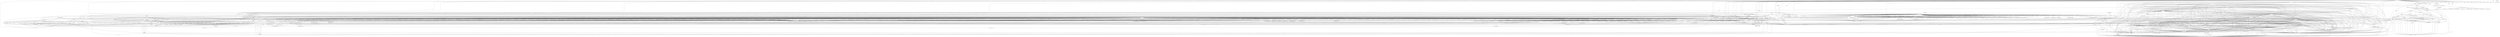 digraph depends {
    node [shape=plaintext]
"angstrom-feed-configs" -> "opkg" [style=dotted]
"angstrom-packagegroup-boot" -> "angstrom-version"
"angstrom-packagegroup-boot" -> "packagegroup-boot"
"avahi-daemon" -> "base-files"
"avahi-daemon" -> "base-passwd"
"avahi-daemon" -> "libavahi-common3"
"avahi-daemon" -> "libavahi-core7"
"avahi-daemon" -> "libcap2"
"avahi-daemon" -> "libdaemon0"
"avahi-daemon" -> "libdbus-1-3"
"avahi-daemon" -> "libexpat1"
"avahi-daemon" -> "libnss-mdns" [style=dotted]
"avahi-daemon" -> "shadow"
"avahi-utils" -> "libavahi-client3"
"avahi-utils" -> "libavahi-common3"
"bash" -> "base-files"
"bash" -> "libtinfo5"
"bash" -> "update-alternatives-opkg"
"bluez5" -> "libdbus-1-3"
"bluez5" -> "libglib-2.0-0"
"bluez5" -> "libreadline7"
"bluez5" -> "libudev1"
"busybox" -> "busybox-syslog" [style=dotted]
"busybox" -> "busybox-udhcpc" [style=dotted]
"busybox" -> "update-alternatives-opkg"
"ca-certificates" -> "openssl"
"coreutils" -> "libattr1"
"coreutils" -> "libcap2"
"coreutils" -> "libgmp10"
"coreutils" -> "update-alternatives-opkg"
"cpio" -> "update-alternatives-opkg"
"cpufreq-tweaks" -> "cpufrequtils"
"curl" -> "libcurl4"
"curl" -> "libz1"
"dbus-1" -> "base-files"
"dbus-1" -> "base-passwd"
"dbus-1" -> "libdbus-1-3"
"dbus-1" -> "libexpat1"
"dbus-1" -> "libsystemd0"
"dbus-1" -> "libx11-6"
"dbus-1" -> "shadow"
"dracut" -> "bash"
"dracut" -> "busybox" [style=dotted]
"dracut" -> "coreutils" [style=dotted]
"dracut" -> "cpio"
"dracut" -> "findutils"
"dracut" -> "kernel-modules" [style=dotted]
"dracut" -> "ldd"
"dracut" -> "libkmod2"
"dracut" -> "systemd"
"dracut" -> "util-linux"
"dracut" -> "util-linux-blkid"
"dracut" -> "util-linux-getopt"
"e2fsprogs-e2fsck" -> "libblkid1"
"e2fsprogs-e2fsck" -> "libcom-err2"
"e2fsprogs-e2fsck" -> "libe2p2"
"e2fsprogs-e2fsck" -> "libext2fs2"
"e2fsprogs-e2fsck" -> "libuuid1"
"e2fsprogs-resize2fs" -> "libcom-err2"
"e2fsprogs-resize2fs" -> "libe2p2"
"e2fsprogs-resize2fs" -> "libext2fs2"
"findutils" -> "update-alternatives-opkg"
"fixmac" -> "ranpwd"
"glibc-gconv-ibm850" -> "glibc-gconv"
"glibc-gconv-unicode" -> "glibc-gconv"
"glibc-gconv-utf-32" -> "glibc-gconv"
"glibc-localedata-en-gb" -> "glibc-localedata-en-us"
"glibc-localedata-en-gb" -> "glibc-localedata-i18n"
"glibc-localedata-en-gb" -> "glibc-localedata-iso14651-t1"
"glibc-localedata-en-gb" -> "glibc-localedata-translit-combining"
"glibc-localedata-en-us" -> "glibc-localedata-en-gb"
"glibc-localedata-en-us" -> "glibc-localedata-iso14651-t1"
"glibc-localedata-i18n" -> "glibc-localedata-iso14651-t1"
"glibc-localedata-i18n" -> "glibc-localedata-translit-neutral"
"glibc-localedata-iso14651-t1" -> "glibc-localedata-iso14651-t1-common"
"glibc-localedata-translit-neutral" -> "glibc-localedata-translit-circle"
"glibc-localedata-translit-neutral" -> "glibc-localedata-translit-cjk-compat"
"glibc-localedata-translit-neutral" -> "glibc-localedata-translit-compat"
"glibc-localedata-translit-neutral" -> "glibc-localedata-translit-font"
"glibc-localedata-translit-neutral" -> "glibc-localedata-translit-fraction"
"glibc-localedata-translit-neutral" -> "glibc-localedata-translit-narrow"
"glibc-localedata-translit-neutral" -> "glibc-localedata-translit-small"
"glibc-localedata-translit-neutral" -> "glibc-localedata-translit-wide"
"htop" -> "libncursesw5"
"htop" -> "libtinfo5"
"htop" -> "ncurses-terminfo"
"iptables" -> "kernel-module-iptable-filter" [style=dotted]
"iptables" -> "kernel-module-iptable-nat" [style=dotted]
"iptables" -> "kernel-module-ip-tables" [style=dotted]
"iptables" -> "kernel-module-ipt-masquerade" [style=dotted]
"iptables" -> "kernel-module-nf-conntrack-ipv4" [style=dotted]
"iptables" -> "kernel-module-nf-conntrack" [style=dotted]
"iptables" -> "kernel-module-nf-defrag-ipv4" [style=dotted]
"iptables" -> "kernel-module-nf-nat" [style=dotted]
"iptables" -> "kernel-module-x-tables" [style=dotted]
"iw" -> "libnl-3-200"
"iw" -> "libnl-genl-3-200"
"kernel-module-8021q-4.16.7" -> "kernel-module-garp-4.16.7"
"kernel-module-8021q-4.16.7" -> "kernel-module-mrp-4.16.7"
"kernel-module-adv7511-4.16.7" -> "kernel-module-cec-4.16.7"
"kernel-module-asix-4.16.7" -> "kernel-module-usbnet-4.16.7"
"kernel-module-authencesn-4.16.7" -> "kernel-module-authenc-4.16.7"
"kernel-module-ax88179-178a-4.16.7" -> "kernel-module-usbnet-4.16.7"
"kernel-module-bluetooth-4.16.7" -> "kernel-module-ecdh-generic-4.16.7"
"kernel-module-bluetooth-4.16.7" -> "kernel-module-rfkill-4.16.7"
"kernel-module-brcmfmac-4.16.7" -> "kernel-module-brcmutil-4.16.7"
"kernel-module-brcmfmac-4.16.7" -> "kernel-module-cfg80211-4.16.7"
"kernel-module-bridge-4.16.7" -> "kernel-module-ipv6-4.16.7"
"kernel-module-bridge-4.16.7" -> "kernel-module-llc-4.16.7"
"kernel-module-bridge-4.16.7" -> "kernel-module-stp-4.16.7"
"kernel-module-br-netfilter-4.16.7" -> "kernel-module-bridge-4.16.7"
"kernel-module-btrfs-4.16.7" -> "kernel-module-lzo-compress-4.16.7"
"kernel-module-btrfs-4.16.7" -> "kernel-module-raid6-pq-4.16.7"
"kernel-module-btrfs-4.16.7" -> "kernel-module-xor-4.16.7"
"kernel-module-btrfs-4.16.7" -> "kernel-module-zlib-deflate-4.16.7"
"kernel-module-btrfs-4.16.7" -> "kernel-module-zstd-compress-4.16.7"
"kernel-module-btrfs-4.16.7" -> "kernel-module-zstd-decompress-4.16.7"
"kernel-module-cdc-ether-4.16.7" -> "kernel-module-usbnet-4.16.7"
"kernel-module-cdc-ncm-4.16.7" -> "kernel-module-usbnet-4.16.7"
"kernel-module-cdc-subset-4.16.7" -> "kernel-module-usbnet-4.16.7"
"kernel-module-cfg80211-4.16.7" -> "kernel-module-rfkill-4.16.7"
"kernel-module-cuse-4.16.7" -> "kernel-module-fuse-4.16.7"
"kernel-module-dm9601-4.16.7" -> "kernel-module-usbnet-4.16.7"
"kernel-module-garp-4.16.7" -> "kernel-module-llc-4.16.7"
"kernel-module-garp-4.16.7" -> "kernel-module-stp-4.16.7"
"kernel-module-hci-uart-4.16.7" -> "kernel-module-bluetooth-4.16.7"
"kernel-module-hidp-4.16.7" -> "kernel-module-bluetooth-4.16.7"
"kernel-module-ip6table-filter-4.16.7" -> "kernel-module-ip6-tables-4.16.7"
"kernel-module-ip6table-filter-4.16.7" -> "kernel-module-x-tables-4.16.7"
"kernel-module-ip6table-mangle-4.16.7" -> "kernel-module-ip6-tables-4.16.7"
"kernel-module-ip6table-mangle-4.16.7" -> "kernel-module-ipv6-4.16.7"
"kernel-module-ip6table-mangle-4.16.7" -> "kernel-module-x-tables-4.16.7"
"kernel-module-ip6table-nat-4.16.7" -> "kernel-module-ip6-tables-4.16.7"
"kernel-module-ip6table-nat-4.16.7" -> "kernel-module-nf-nat-ipv6-4.16.7"
"kernel-module-ip6-tables-4.16.7" -> "kernel-module-x-tables-4.16.7"
"kernel-module-ip6t-masquerade-4.16.7" -> "kernel-module-nf-conntrack-4.16.7"
"kernel-module-ip6t-masquerade-4.16.7" -> "kernel-module-nf-nat-masquerade-ipv6-4.16.7"
"kernel-module-ip6t-masquerade-4.16.7" -> "kernel-module-x-tables-4.16.7"
"kernel-module-ip6t-reject-4.16.7" -> "kernel-module-nf-reject-ipv6-4.16.7"
"kernel-module-ip6t-reject-4.16.7" -> "kernel-module-x-tables-4.16.7"
"kernel-module-iptable-filter-4.16.7" -> "kernel-module-ip-tables-4.16.7"
"kernel-module-iptable-filter-4.16.7" -> "kernel-module-x-tables-4.16.7"
"kernel-module-iptable-mangle-4.16.7" -> "kernel-module-ip-tables-4.16.7"
"kernel-module-iptable-mangle-4.16.7" -> "kernel-module-x-tables-4.16.7"
"kernel-module-iptable-nat-4.16.7" -> "kernel-module-ip-tables-4.16.7"
"kernel-module-iptable-nat-4.16.7" -> "kernel-module-nf-nat-ipv4-4.16.7"
"kernel-module-ip-tables-4.16.7" -> "kernel-module-x-tables-4.16.7"
"kernel-module-ipt-masquerade-4.16.7" -> "kernel-module-nf-conntrack-4.16.7"
"kernel-module-ipt-masquerade-4.16.7" -> "kernel-module-nf-nat-masquerade-ipv4-4.16.7"
"kernel-module-ipt-masquerade-4.16.7" -> "kernel-module-x-tables-4.16.7"
"kernel-module-ipt-reject-4.16.7" -> "kernel-module-nf-reject-ipv4-4.16.7"
"kernel-module-ipt-reject-4.16.7" -> "kernel-module-x-tables-4.16.7"
"kernel-module-ir-jvc-decoder-4.16.7" -> "kernel-module-rc-core-4.16.7"
"kernel-module-ir-kbd-i2c-4.16.7" -> "kernel-module-rc-core-4.16.7"
"kernel-module-ir-mce-kbd-decoder-4.16.7" -> "kernel-module-rc-core-4.16.7"
"kernel-module-ir-nec-decoder-4.16.7" -> "kernel-module-rc-core-4.16.7"
"kernel-module-ir-rc5-decoder-4.16.7" -> "kernel-module-rc-core-4.16.7"
"kernel-module-ir-rc6-decoder-4.16.7" -> "kernel-module-rc-core-4.16.7"
"kernel-module-ir-sanyo-decoder-4.16.7" -> "kernel-module-rc-core-4.16.7"
"kernel-module-ir-sharp-decoder-4.16.7" -> "kernel-module-rc-core-4.16.7"
"kernel-module-ir-sony-decoder-4.16.7" -> "kernel-module-rc-core-4.16.7"
"kernel-module-ir-xmp-decoder-4.16.7" -> "kernel-module-rc-core-4.16.7"
"kernel-module-mac80211-4.16.7" -> "kernel-module-cfg80211-4.16.7"
"kernel-module-macvtap-4.16.7" -> "kernel-module-macvlan-4.16.7"
"kernel-module-macvtap-4.16.7" -> "kernel-module-tap-4.16.7"
"kernel-module-mcs7830-4.16.7" -> "kernel-module-usbnet-4.16.7"
"kernel-module-meson-ir-4.16.7" -> "kernel-module-rc-core-4.16.7"
"kernel-module-meson-rng-4.16.7" -> "kernel-module-rng-core-4.16.7"
"kernel-module-meson-vdec-4.16.7" -> "kernel-module-v4l2-mem2mem-4.16.7"
"kernel-module-meson-vdec-4.16.7" -> "kernel-module-videobuf2-common-4.16.7"
"kernel-module-meson-vdec-4.16.7" -> "kernel-module-videobuf2-dma-contig-4.16.7"
"kernel-module-meson-vdec-4.16.7" -> "kernel-module-videobuf2-v4l2-4.16.7"
"kernel-module-meson-vdec-4.16.7" -> "kernel-module-videodev-4.16.7"
"kernel-module-net1080-4.16.7" -> "kernel-module-usbnet-4.16.7"
"kernel-module-nf-conntrack-4.16.7" -> "kernel-module-libcrc32c-4.16.7"
"kernel-module-nf-conntrack-ipv4-4.16.7" -> "kernel-module-nf-conntrack-4.16.7"
"kernel-module-nf-conntrack-ipv4-4.16.7" -> "kernel-module-nf-defrag-ipv4-4.16.7"
"kernel-module-nf-conntrack-ipv6-4.16.7" -> "kernel-module-ipv6-4.16.7"
"kernel-module-nf-conntrack-ipv6-4.16.7" -> "kernel-module-nf-conntrack-4.16.7"
"kernel-module-nf-conntrack-ipv6-4.16.7" -> "kernel-module-nf-defrag-ipv6-4.16.7"
"kernel-module-nf-defrag-ipv6-4.16.7" -> "kernel-module-ipv6-4.16.7"
"kernel-module-nf-log-ipv4-4.16.7" -> "kernel-module-nf-log-common-4.16.7"
"kernel-module-nf-log-ipv6-4.16.7" -> "kernel-module-nf-log-common-4.16.7"
"kernel-module-nf-nat-4.16.7" -> "kernel-module-libcrc32c-4.16.7"
"kernel-module-nf-nat-4.16.7" -> "kernel-module-nf-conntrack-4.16.7"
"kernel-module-nf-nat-ipv4-4.16.7" -> "kernel-module-nf-conntrack-4.16.7"
"kernel-module-nf-nat-ipv4-4.16.7" -> "kernel-module-nf-nat-4.16.7"
"kernel-module-nf-nat-ipv6-4.16.7" -> "kernel-module-ipv6-4.16.7"
"kernel-module-nf-nat-ipv6-4.16.7" -> "kernel-module-nf-conntrack-4.16.7"
"kernel-module-nf-nat-ipv6-4.16.7" -> "kernel-module-nf-nat-4.16.7"
"kernel-module-nf-nat-masquerade-ipv4-4.16.7" -> "kernel-module-nf-conntrack-4.16.7"
"kernel-module-nf-nat-masquerade-ipv4-4.16.7" -> "kernel-module-nf-nat-4.16.7"
"kernel-module-nf-nat-masquerade-ipv6-4.16.7" -> "kernel-module-ipv6-4.16.7"
"kernel-module-nf-nat-masquerade-ipv6-4.16.7" -> "kernel-module-nf-conntrack-4.16.7"
"kernel-module-nf-nat-masquerade-ipv6-4.16.7" -> "kernel-module-nf-nat-4.16.7"
"kernel-module-nf-reject-ipv6-4.16.7" -> "kernel-module-ipv6-4.16.7"
"kernel-module-p8022-4.16.7" -> "kernel-module-llc-4.16.7"
"kernel-module-plusb-4.16.7" -> "kernel-module-usbnet-4.16.7"
"kernel-module-psnap-4.16.7" -> "kernel-module-llc-4.16.7"
"kernel-module-rc-adstech-dvb-t-pci-4.16.7" -> "kernel-module-rc-core-4.16.7"
"kernel-module-rc-alink-dtu-m-4.16.7" -> "kernel-module-rc-core-4.16.7"
"kernel-module-rc-anysee-4.16.7" -> "kernel-module-rc-core-4.16.7"
"kernel-module-rc-apac-viewcomp-4.16.7" -> "kernel-module-rc-core-4.16.7"
"kernel-module-rc-astrometa-t2hybrid-4.16.7" -> "kernel-module-rc-core-4.16.7"
"kernel-module-rc-asus-pc39-4.16.7" -> "kernel-module-rc-core-4.16.7"
"kernel-module-rc-asus-ps3-100-4.16.7" -> "kernel-module-rc-core-4.16.7"
"kernel-module-rc-ati-tv-wonder-hd-600-4.16.7" -> "kernel-module-rc-core-4.16.7"
"kernel-module-rc-ati-x10-4.16.7" -> "kernel-module-rc-core-4.16.7"
"kernel-module-rc-avermedia-4.16.7" -> "kernel-module-rc-core-4.16.7"
"kernel-module-rc-avermedia-a16d-4.16.7" -> "kernel-module-rc-core-4.16.7"
"kernel-module-rc-avermedia-cardbus-4.16.7" -> "kernel-module-rc-core-4.16.7"
"kernel-module-rc-avermedia-dvbt-4.16.7" -> "kernel-module-rc-core-4.16.7"
"kernel-module-rc-avermedia-m135a-4.16.7" -> "kernel-module-rc-core-4.16.7"
"kernel-module-rc-avermedia-m733a-rm-k6-4.16.7" -> "kernel-module-rc-core-4.16.7"
"kernel-module-rc-avermedia-rm-ks-4.16.7" -> "kernel-module-rc-core-4.16.7"
"kernel-module-rc-avertv-303-4.16.7" -> "kernel-module-rc-core-4.16.7"
"kernel-module-rc-azurewave-ad-tu700-4.16.7" -> "kernel-module-rc-core-4.16.7"
"kernel-module-rc-behold-4.16.7" -> "kernel-module-rc-core-4.16.7"
"kernel-module-rc-behold-columbus-4.16.7" -> "kernel-module-rc-core-4.16.7"
"kernel-module-rc-budget-ci-old-4.16.7" -> "kernel-module-rc-core-4.16.7"
"kernel-module-rc-cec-4.16.7" -> "kernel-module-rc-core-4.16.7"
"kernel-module-rc-cinergy-1400-4.16.7" -> "kernel-module-rc-core-4.16.7"
"kernel-module-rc-cinergy-4.16.7" -> "kernel-module-rc-core-4.16.7"
"kernel-module-rc-d680-dmb-4.16.7" -> "kernel-module-rc-core-4.16.7"
"kernel-module-rc-delock-61959-4.16.7" -> "kernel-module-rc-core-4.16.7"
"kernel-module-rc-dib0700-nec-4.16.7" -> "kernel-module-rc-core-4.16.7"
"kernel-module-rc-dib0700-rc5-4.16.7" -> "kernel-module-rc-core-4.16.7"
"kernel-module-rc-digitalnow-tinytwin-4.16.7" -> "kernel-module-rc-core-4.16.7"
"kernel-module-rc-digittrade-4.16.7" -> "kernel-module-rc-core-4.16.7"
"kernel-module-rc-dm1105-nec-4.16.7" -> "kernel-module-rc-core-4.16.7"
"kernel-module-rc-dntv-live-dvb-t-4.16.7" -> "kernel-module-rc-core-4.16.7"
"kernel-module-rc-dntv-live-dvbt-pro-4.16.7" -> "kernel-module-rc-core-4.16.7"
"kernel-module-rc-dtt200u-4.16.7" -> "kernel-module-rc-core-4.16.7"
"kernel-module-rc-dvbsky-4.16.7" -> "kernel-module-rc-core-4.16.7"
"kernel-module-rc-dvico-mce-4.16.7" -> "kernel-module-rc-core-4.16.7"
"kernel-module-rc-dvico-portable-4.16.7" -> "kernel-module-rc-core-4.16.7"
"kernel-module-rc-em-terratec-4.16.7" -> "kernel-module-rc-core-4.16.7"
"kernel-module-rc-encore-enltv2-4.16.7" -> "kernel-module-rc-core-4.16.7"
"kernel-module-rc-encore-enltv-4.16.7" -> "kernel-module-rc-core-4.16.7"
"kernel-module-rc-encore-enltv-fm53-4.16.7" -> "kernel-module-rc-core-4.16.7"
"kernel-module-rc-evga-indtube-4.16.7" -> "kernel-module-rc-core-4.16.7"
"kernel-module-rc-eztv-4.16.7" -> "kernel-module-rc-core-4.16.7"
"kernel-module-rc-flydvb-4.16.7" -> "kernel-module-rc-core-4.16.7"
"kernel-module-rc-flyvideo-4.16.7" -> "kernel-module-rc-core-4.16.7"
"kernel-module-rc-fusionhdtv-mce-4.16.7" -> "kernel-module-rc-core-4.16.7"
"kernel-module-rc-gadmei-rm008z-4.16.7" -> "kernel-module-rc-core-4.16.7"
"kernel-module-rc-geekbox-4.16.7" -> "kernel-module-rc-core-4.16.7"
"kernel-module-rc-genius-tvgo-a11mce-4.16.7" -> "kernel-module-rc-core-4.16.7"
"kernel-module-rc-gotview7135-4.16.7" -> "kernel-module-rc-core-4.16.7"
"kernel-module-rc-hauppauge-4.16.7" -> "kernel-module-rc-core-4.16.7"
"kernel-module-rc-hisi-poplar-4.16.7" -> "kernel-module-rc-core-4.16.7"
"kernel-module-rc-hisi-tv-demo-4.16.7" -> "kernel-module-rc-core-4.16.7"
"kernel-module-rc-imon-mce-4.16.7" -> "kernel-module-rc-core-4.16.7"
"kernel-module-rc-imon-pad-4.16.7" -> "kernel-module-rc-core-4.16.7"
"kernel-module-rc-iodata-bctv7e-4.16.7" -> "kernel-module-rc-core-4.16.7"
"kernel-module-rc-it913x-v1-4.16.7" -> "kernel-module-rc-core-4.16.7"
"kernel-module-rc-it913x-v2-4.16.7" -> "kernel-module-rc-core-4.16.7"
"kernel-module-rc-kaiomy-4.16.7" -> "kernel-module-rc-core-4.16.7"
"kernel-module-rc-kworld-315u-4.16.7" -> "kernel-module-rc-core-4.16.7"
"kernel-module-rc-kworld-pc150u-4.16.7" -> "kernel-module-rc-core-4.16.7"
"kernel-module-rc-kworld-plus-tv-analog-4.16.7" -> "kernel-module-rc-core-4.16.7"
"kernel-module-rc-leadtek-y04g0051-4.16.7" -> "kernel-module-rc-core-4.16.7"
"kernel-module-rc-lme2510-4.16.7" -> "kernel-module-rc-core-4.16.7"
"kernel-module-rc-manli-4.16.7" -> "kernel-module-rc-core-4.16.7"
"kernel-module-rc-medion-x10-4.16.7" -> "kernel-module-rc-core-4.16.7"
"kernel-module-rc-medion-x10-digitainer-4.16.7" -> "kernel-module-rc-core-4.16.7"
"kernel-module-rc-medion-x10-or2x-4.16.7" -> "kernel-module-rc-core-4.16.7"
"kernel-module-rc-msi-digivox-ii-4.16.7" -> "kernel-module-rc-core-4.16.7"
"kernel-module-rc-msi-digivox-iii-4.16.7" -> "kernel-module-rc-core-4.16.7"
"kernel-module-rc-msi-tvanywhere-4.16.7" -> "kernel-module-rc-core-4.16.7"
"kernel-module-rc-msi-tvanywhere-plus-4.16.7" -> "kernel-module-rc-core-4.16.7"
"kernel-module-rc-nebula-4.16.7" -> "kernel-module-rc-core-4.16.7"
"kernel-module-rc-nec-terratec-cinergy-xs-4.16.7" -> "kernel-module-rc-core-4.16.7"
"kernel-module-rc-norwood-4.16.7" -> "kernel-module-rc-core-4.16.7"
"kernel-module-rc-npgtech-4.16.7" -> "kernel-module-rc-core-4.16.7"
"kernel-module-rc-pctv-sedna-4.16.7" -> "kernel-module-rc-core-4.16.7"
"kernel-module-rc-pinnacle-color-4.16.7" -> "kernel-module-rc-core-4.16.7"
"kernel-module-rc-pinnacle-grey-4.16.7" -> "kernel-module-rc-core-4.16.7"
"kernel-module-rc-pinnacle-pctv-hd-4.16.7" -> "kernel-module-rc-core-4.16.7"
"kernel-module-rc-pixelview-002t-4.16.7" -> "kernel-module-rc-core-4.16.7"
"kernel-module-rc-pixelview-4.16.7" -> "kernel-module-rc-core-4.16.7"
"kernel-module-rc-pixelview-mk12-4.16.7" -> "kernel-module-rc-core-4.16.7"
"kernel-module-rc-pixelview-new-4.16.7" -> "kernel-module-rc-core-4.16.7"
"kernel-module-rc-powercolor-real-angel-4.16.7" -> "kernel-module-rc-core-4.16.7"
"kernel-module-rc-proteus-2309-4.16.7" -> "kernel-module-rc-core-4.16.7"
"kernel-module-rc-purpletv-4.16.7" -> "kernel-module-rc-core-4.16.7"
"kernel-module-rc-pv951-4.16.7" -> "kernel-module-rc-core-4.16.7"
"kernel-module-rc-rc6-mce-4.16.7" -> "kernel-module-rc-core-4.16.7"
"kernel-module-rc-real-audio-220-32-keys-4.16.7" -> "kernel-module-rc-core-4.16.7"
"kernel-module-rc-reddo-4.16.7" -> "kernel-module-rc-core-4.16.7"
"kernel-module-rc-snapstream-firefly-4.16.7" -> "kernel-module-rc-core-4.16.7"
"kernel-module-rc-streamzap-4.16.7" -> "kernel-module-rc-core-4.16.7"
"kernel-module-rc-su3000-4.16.7" -> "kernel-module-rc-core-4.16.7"
"kernel-module-rc-tango-4.16.7" -> "kernel-module-rc-core-4.16.7"
"kernel-module-rc-tbs-nec-4.16.7" -> "kernel-module-rc-core-4.16.7"
"kernel-module-rc-technisat-ts35-4.16.7" -> "kernel-module-rc-core-4.16.7"
"kernel-module-rc-technisat-usb2-4.16.7" -> "kernel-module-rc-core-4.16.7"
"kernel-module-rc-terratec-cinergy-c-pci-4.16.7" -> "kernel-module-rc-core-4.16.7"
"kernel-module-rc-terratec-cinergy-s2-hd-4.16.7" -> "kernel-module-rc-core-4.16.7"
"kernel-module-rc-terratec-cinergy-xs-4.16.7" -> "kernel-module-rc-core-4.16.7"
"kernel-module-rc-terratec-slim-2-4.16.7" -> "kernel-module-rc-core-4.16.7"
"kernel-module-rc-terratec-slim-4.16.7" -> "kernel-module-rc-core-4.16.7"
"kernel-module-rc-tevii-nec-4.16.7" -> "kernel-module-rc-core-4.16.7"
"kernel-module-rc-tivo-4.16.7" -> "kernel-module-rc-core-4.16.7"
"kernel-module-rc-total-media-in-hand-02-4.16.7" -> "kernel-module-rc-core-4.16.7"
"kernel-module-rc-total-media-in-hand-4.16.7" -> "kernel-module-rc-core-4.16.7"
"kernel-module-rc-trekstor-4.16.7" -> "kernel-module-rc-core-4.16.7"
"kernel-module-rc-tt-1500-4.16.7" -> "kernel-module-rc-core-4.16.7"
"kernel-module-rc-twinhan1027-4.16.7" -> "kernel-module-rc-core-4.16.7"
"kernel-module-rc-twinhan-dtv-cab-ci-4.16.7" -> "kernel-module-rc-core-4.16.7"
"kernel-module-rc-videomate-m1f-4.16.7" -> "kernel-module-rc-core-4.16.7"
"kernel-module-rc-videomate-s350-4.16.7" -> "kernel-module-rc-core-4.16.7"
"kernel-module-rc-videomate-tv-pvr-4.16.7" -> "kernel-module-rc-core-4.16.7"
"kernel-module-rc-winfast-4.16.7" -> "kernel-module-rc-core-4.16.7"
"kernel-module-rc-winfast-usbii-deluxe-4.16.7" -> "kernel-module-rc-core-4.16.7"
"kernel-module-rc-zx-irdec-4.16.7" -> "kernel-module-rc-core-4.16.7"
"kernel-module-sit-4.16.7" -> "kernel-module-ip-tunnel-4.16.7"
"kernel-module-sit-4.16.7" -> "kernel-module-ipv6-4.16.7"
"kernel-module-sit-4.16.7" -> "kernel-module-tunnel4-4.16.7"
"kernel-modules" -> "kernel-module-8021q-4.16.7"
"kernel-modules" -> "kernel-module-adv7511-4.16.7"
"kernel-modules" -> "kernel-module-arc4-4.16.7"
"kernel-modules" -> "kernel-module-asix-4.16.7"
"kernel-modules" -> "kernel-module-at25-4.16.7"
"kernel-modules" -> "kernel-module-authenc-4.16.7"
"kernel-modules" -> "kernel-module-authencesn-4.16.7"
"kernel-modules" -> "kernel-module-ax88179-178a-4.16.7"
"kernel-modules" -> "kernel-module-bluetooth-4.16.7"
"kernel-modules" -> "kernel-module-brcmfmac-4.16.7"
"kernel-modules" -> "kernel-module-brcmutil-4.16.7"
"kernel-modules" -> "kernel-module-bridge-4.16.7"
"kernel-modules" -> "kernel-module-br-netfilter-4.16.7"
"kernel-modules" -> "kernel-module-btrfs-4.16.7"
"kernel-modules" -> "kernel-module-ccm-4.16.7"
"kernel-modules" -> "kernel-module-cdc-ether-4.16.7"
"kernel-modules" -> "kernel-module-cdc-ncm-4.16.7"
"kernel-modules" -> "kernel-module-cdc-subset-4.16.7"
"kernel-modules" -> "kernel-module-cec-4.16.7"
"kernel-modules" -> "kernel-module-cfg80211-4.16.7"
"kernel-modules" -> "kernel-module-ch7006-4.16.7"
"kernel-modules" -> "kernel-module-cmac-4.16.7"
"kernel-modules" -> "kernel-module-crypto-engine-4.16.7"
"kernel-modules" -> "kernel-module-ctr-4.16.7"
"kernel-modules" -> "kernel-module-cuse-4.16.7"
"kernel-modules" -> "kernel-module-dm9601-4.16.7"
"kernel-modules" -> "kernel-module-dvb-core-4.16.7"
"kernel-modules" -> "kernel-module-ecb-4.16.7"
"kernel-modules" -> "kernel-module-ecdh-generic-4.16.7"
"kernel-modules" -> "kernel-module-fuse-4.16.7"
"kernel-modules" -> "kernel-module-garp-4.16.7"
"kernel-modules" -> "kernel-module-gcm-4.16.7"
"kernel-modules" -> "kernel-module-ghash-generic-4.16.7"
"kernel-modules" -> "kernel-module-hci-uart-4.16.7"
"kernel-modules" -> "kernel-module-hidp-4.16.7"
"kernel-modules" -> "kernel-module-ina2xx-4.16.7"
"kernel-modules" -> "kernel-module-ip6table-filter-4.16.7"
"kernel-modules" -> "kernel-module-ip6table-mangle-4.16.7"
"kernel-modules" -> "kernel-module-ip6table-nat-4.16.7"
"kernel-modules" -> "kernel-module-ip6-tables-4.16.7"
"kernel-modules" -> "kernel-module-ip6t-masquerade-4.16.7"
"kernel-modules" -> "kernel-module-ip6t-reject-4.16.7"
"kernel-modules" -> "kernel-module-iptable-filter-4.16.7"
"kernel-modules" -> "kernel-module-iptable-mangle-4.16.7"
"kernel-modules" -> "kernel-module-iptable-nat-4.16.7"
"kernel-modules" -> "kernel-module-ip-tables-4.16.7"
"kernel-modules" -> "kernel-module-ipt-masquerade-4.16.7"
"kernel-modules" -> "kernel-module-ipt-reject-4.16.7"
"kernel-modules" -> "kernel-module-ip-tunnel-4.16.7"
"kernel-modules" -> "kernel-module-ipv6-4.16.7"
"kernel-modules" -> "kernel-module-ir-jvc-decoder-4.16.7"
"kernel-modules" -> "kernel-module-ir-kbd-i2c-4.16.7"
"kernel-modules" -> "kernel-module-ir-mce-kbd-decoder-4.16.7"
"kernel-modules" -> "kernel-module-ir-nec-decoder-4.16.7"
"kernel-modules" -> "kernel-module-ir-rc5-decoder-4.16.7"
"kernel-modules" -> "kernel-module-ir-rc6-decoder-4.16.7"
"kernel-modules" -> "kernel-module-ir-sanyo-decoder-4.16.7"
"kernel-modules" -> "kernel-module-ir-sharp-decoder-4.16.7"
"kernel-modules" -> "kernel-module-ir-sony-decoder-4.16.7"
"kernel-modules" -> "kernel-module-ir-xmp-decoder-4.16.7"
"kernel-modules" -> "kernel-module-libcrc32c-4.16.7"
"kernel-modules" -> "kernel-module-llc-4.16.7"
"kernel-modules" -> "kernel-module-lm90-4.16.7"
"kernel-modules" -> "kernel-module-lzo-compress-4.16.7"
"kernel-modules" -> "kernel-module-mac80211-4.16.7"
"kernel-modules" -> "kernel-module-macvlan-4.16.7"
"kernel-modules" -> "kernel-module-macvtap-4.16.7"
"kernel-modules" -> "kernel-module-mc44s803-4.16.7"
"kernel-modules" -> "kernel-module-mcs7830-4.16.7"
"kernel-modules" -> "kernel-module-media-4.16.7"
"kernel-modules" -> "kernel-module-meson-gxbb-wdt-4.16.7"
"kernel-modules" -> "kernel-module-meson-ir-4.16.7"
"kernel-modules" -> "kernel-module-meson-rng-4.16.7"
"kernel-modules" -> "kernel-module-meson-vdec-4.16.7"
"kernel-modules" -> "kernel-module-meson-wdt-4.16.7"
"kernel-modules" -> "kernel-module-mrp-4.16.7"
"kernel-modules" -> "kernel-module-mt20xx-4.16.7"
"kernel-modules" -> "kernel-module-nbd-4.16.7"
"kernel-modules" -> "kernel-module-net1080-4.16.7"
"kernel-modules" -> "kernel-module-nf-conntrack-4.16.7"
"kernel-modules" -> "kernel-module-nf-conntrack-ipv4-4.16.7"
"kernel-modules" -> "kernel-module-nf-conntrack-ipv6-4.16.7"
"kernel-modules" -> "kernel-module-nf-defrag-ipv4-4.16.7"
"kernel-modules" -> "kernel-module-nf-defrag-ipv6-4.16.7"
"kernel-modules" -> "kernel-module-nf-log-common-4.16.7"
"kernel-modules" -> "kernel-module-nf-log-ipv4-4.16.7"
"kernel-modules" -> "kernel-module-nf-log-ipv6-4.16.7"
"kernel-modules" -> "kernel-module-nf-nat-4.16.7"
"kernel-modules" -> "kernel-module-nf-nat-ipv4-4.16.7"
"kernel-modules" -> "kernel-module-nf-nat-ipv6-4.16.7"
"kernel-modules" -> "kernel-module-nf-nat-masquerade-ipv4-4.16.7"
"kernel-modules" -> "kernel-module-nf-nat-masquerade-ipv6-4.16.7"
"kernel-modules" -> "kernel-module-nf-reject-ipv4-4.16.7"
"kernel-modules" -> "kernel-module-nf-reject-ipv6-4.16.7"
"kernel-modules" -> "kernel-module-nfs-layout-flexfiles-4.16.7"
"kernel-modules" -> "kernel-module-overlay-4.16.7"
"kernel-modules" -> "kernel-module-p8022-4.16.7"
"kernel-modules" -> "kernel-module-pegasus-4.16.7"
"kernel-modules" -> "kernel-module-plusb-4.16.7"
"kernel-modules" -> "kernel-module-psnap-4.16.7"
"kernel-modules" -> "kernel-module-pwm-meson-4.16.7"
"kernel-modules" -> "kernel-module-r8152-4.16.7"
"kernel-modules" -> "kernel-module-raid6-pq-4.16.7"
"kernel-modules" -> "kernel-module-rc-adstech-dvb-t-pci-4.16.7"
"kernel-modules" -> "kernel-module-rc-alink-dtu-m-4.16.7"
"kernel-modules" -> "kernel-module-rc-anysee-4.16.7"
"kernel-modules" -> "kernel-module-rc-apac-viewcomp-4.16.7"
"kernel-modules" -> "kernel-module-rc-astrometa-t2hybrid-4.16.7"
"kernel-modules" -> "kernel-module-rc-asus-pc39-4.16.7"
"kernel-modules" -> "kernel-module-rc-asus-ps3-100-4.16.7"
"kernel-modules" -> "kernel-module-rc-ati-tv-wonder-hd-600-4.16.7"
"kernel-modules" -> "kernel-module-rc-ati-x10-4.16.7"
"kernel-modules" -> "kernel-module-rc-avermedia-4.16.7"
"kernel-modules" -> "kernel-module-rc-avermedia-a16d-4.16.7"
"kernel-modules" -> "kernel-module-rc-avermedia-cardbus-4.16.7"
"kernel-modules" -> "kernel-module-rc-avermedia-dvbt-4.16.7"
"kernel-modules" -> "kernel-module-rc-avermedia-m135a-4.16.7"
"kernel-modules" -> "kernel-module-rc-avermedia-m733a-rm-k6-4.16.7"
"kernel-modules" -> "kernel-module-rc-avermedia-rm-ks-4.16.7"
"kernel-modules" -> "kernel-module-rc-avertv-303-4.16.7"
"kernel-modules" -> "kernel-module-rc-azurewave-ad-tu700-4.16.7"
"kernel-modules" -> "kernel-module-rc-behold-4.16.7"
"kernel-modules" -> "kernel-module-rc-behold-columbus-4.16.7"
"kernel-modules" -> "kernel-module-rc-budget-ci-old-4.16.7"
"kernel-modules" -> "kernel-module-rc-cec-4.16.7"
"kernel-modules" -> "kernel-module-rc-cinergy-1400-4.16.7"
"kernel-modules" -> "kernel-module-rc-cinergy-4.16.7"
"kernel-modules" -> "kernel-module-rc-core-4.16.7"
"kernel-modules" -> "kernel-module-rc-d680-dmb-4.16.7"
"kernel-modules" -> "kernel-module-rc-delock-61959-4.16.7"
"kernel-modules" -> "kernel-module-rc-dib0700-nec-4.16.7"
"kernel-modules" -> "kernel-module-rc-dib0700-rc5-4.16.7"
"kernel-modules" -> "kernel-module-rc-digitalnow-tinytwin-4.16.7"
"kernel-modules" -> "kernel-module-rc-digittrade-4.16.7"
"kernel-modules" -> "kernel-module-rc-dm1105-nec-4.16.7"
"kernel-modules" -> "kernel-module-rc-dntv-live-dvb-t-4.16.7"
"kernel-modules" -> "kernel-module-rc-dntv-live-dvbt-pro-4.16.7"
"kernel-modules" -> "kernel-module-rc-dtt200u-4.16.7"
"kernel-modules" -> "kernel-module-rc-dvbsky-4.16.7"
"kernel-modules" -> "kernel-module-rc-dvico-mce-4.16.7"
"kernel-modules" -> "kernel-module-rc-dvico-portable-4.16.7"
"kernel-modules" -> "kernel-module-rc-em-terratec-4.16.7"
"kernel-modules" -> "kernel-module-rc-encore-enltv2-4.16.7"
"kernel-modules" -> "kernel-module-rc-encore-enltv-4.16.7"
"kernel-modules" -> "kernel-module-rc-encore-enltv-fm53-4.16.7"
"kernel-modules" -> "kernel-module-rc-evga-indtube-4.16.7"
"kernel-modules" -> "kernel-module-rc-eztv-4.16.7"
"kernel-modules" -> "kernel-module-rc-flydvb-4.16.7"
"kernel-modules" -> "kernel-module-rc-flyvideo-4.16.7"
"kernel-modules" -> "kernel-module-rc-fusionhdtv-mce-4.16.7"
"kernel-modules" -> "kernel-module-rc-gadmei-rm008z-4.16.7"
"kernel-modules" -> "kernel-module-rc-geekbox-4.16.7"
"kernel-modules" -> "kernel-module-rc-genius-tvgo-a11mce-4.16.7"
"kernel-modules" -> "kernel-module-rc-gotview7135-4.16.7"
"kernel-modules" -> "kernel-module-rc-hauppauge-4.16.7"
"kernel-modules" -> "kernel-module-rc-hisi-poplar-4.16.7"
"kernel-modules" -> "kernel-module-rc-hisi-tv-demo-4.16.7"
"kernel-modules" -> "kernel-module-rc-imon-mce-4.16.7"
"kernel-modules" -> "kernel-module-rc-imon-pad-4.16.7"
"kernel-modules" -> "kernel-module-rc-iodata-bctv7e-4.16.7"
"kernel-modules" -> "kernel-module-rc-it913x-v1-4.16.7"
"kernel-modules" -> "kernel-module-rc-it913x-v2-4.16.7"
"kernel-modules" -> "kernel-module-rc-kaiomy-4.16.7"
"kernel-modules" -> "kernel-module-rc-kworld-315u-4.16.7"
"kernel-modules" -> "kernel-module-rc-kworld-pc150u-4.16.7"
"kernel-modules" -> "kernel-module-rc-kworld-plus-tv-analog-4.16.7"
"kernel-modules" -> "kernel-module-rc-leadtek-y04g0051-4.16.7"
"kernel-modules" -> "kernel-module-rc-lme2510-4.16.7"
"kernel-modules" -> "kernel-module-rc-manli-4.16.7"
"kernel-modules" -> "kernel-module-rc-medion-x10-4.16.7"
"kernel-modules" -> "kernel-module-rc-medion-x10-digitainer-4.16.7"
"kernel-modules" -> "kernel-module-rc-medion-x10-or2x-4.16.7"
"kernel-modules" -> "kernel-module-rc-msi-digivox-ii-4.16.7"
"kernel-modules" -> "kernel-module-rc-msi-digivox-iii-4.16.7"
"kernel-modules" -> "kernel-module-rc-msi-tvanywhere-4.16.7"
"kernel-modules" -> "kernel-module-rc-msi-tvanywhere-plus-4.16.7"
"kernel-modules" -> "kernel-module-rc-nebula-4.16.7"
"kernel-modules" -> "kernel-module-rc-nec-terratec-cinergy-xs-4.16.7"
"kernel-modules" -> "kernel-module-rc-norwood-4.16.7"
"kernel-modules" -> "kernel-module-rc-npgtech-4.16.7"
"kernel-modules" -> "kernel-module-rc-pctv-sedna-4.16.7"
"kernel-modules" -> "kernel-module-rc-pinnacle-color-4.16.7"
"kernel-modules" -> "kernel-module-rc-pinnacle-grey-4.16.7"
"kernel-modules" -> "kernel-module-rc-pinnacle-pctv-hd-4.16.7"
"kernel-modules" -> "kernel-module-rc-pixelview-002t-4.16.7"
"kernel-modules" -> "kernel-module-rc-pixelview-4.16.7"
"kernel-modules" -> "kernel-module-rc-pixelview-mk12-4.16.7"
"kernel-modules" -> "kernel-module-rc-pixelview-new-4.16.7"
"kernel-modules" -> "kernel-module-rc-powercolor-real-angel-4.16.7"
"kernel-modules" -> "kernel-module-rc-proteus-2309-4.16.7"
"kernel-modules" -> "kernel-module-rc-purpletv-4.16.7"
"kernel-modules" -> "kernel-module-rc-pv951-4.16.7"
"kernel-modules" -> "kernel-module-rc-rc6-mce-4.16.7"
"kernel-modules" -> "kernel-module-rc-real-audio-220-32-keys-4.16.7"
"kernel-modules" -> "kernel-module-rc-reddo-4.16.7"
"kernel-modules" -> "kernel-module-rc-snapstream-firefly-4.16.7"
"kernel-modules" -> "kernel-module-rc-streamzap-4.16.7"
"kernel-modules" -> "kernel-module-rc-su3000-4.16.7"
"kernel-modules" -> "kernel-module-rc-tango-4.16.7"
"kernel-modules" -> "kernel-module-rc-tbs-nec-4.16.7"
"kernel-modules" -> "kernel-module-rc-technisat-ts35-4.16.7"
"kernel-modules" -> "kernel-module-rc-technisat-usb2-4.16.7"
"kernel-modules" -> "kernel-module-rc-terratec-cinergy-c-pci-4.16.7"
"kernel-modules" -> "kernel-module-rc-terratec-cinergy-s2-hd-4.16.7"
"kernel-modules" -> "kernel-module-rc-terratec-cinergy-xs-4.16.7"
"kernel-modules" -> "kernel-module-rc-terratec-slim-2-4.16.7"
"kernel-modules" -> "kernel-module-rc-terratec-slim-4.16.7"
"kernel-modules" -> "kernel-module-rc-tevii-nec-4.16.7"
"kernel-modules" -> "kernel-module-rc-tivo-4.16.7"
"kernel-modules" -> "kernel-module-rc-total-media-in-hand-02-4.16.7"
"kernel-modules" -> "kernel-module-rc-total-media-in-hand-4.16.7"
"kernel-modules" -> "kernel-module-rc-trekstor-4.16.7"
"kernel-modules" -> "kernel-module-rc-tt-1500-4.16.7"
"kernel-modules" -> "kernel-module-rc-twinhan1027-4.16.7"
"kernel-modules" -> "kernel-module-rc-twinhan-dtv-cab-ci-4.16.7"
"kernel-modules" -> "kernel-module-rc-videomate-m1f-4.16.7"
"kernel-modules" -> "kernel-module-rc-videomate-s350-4.16.7"
"kernel-modules" -> "kernel-module-rc-videomate-tv-pvr-4.16.7"
"kernel-modules" -> "kernel-module-rc-winfast-4.16.7"
"kernel-modules" -> "kernel-module-rc-winfast-usbii-deluxe-4.16.7"
"kernel-modules" -> "kernel-module-rc-zx-irdec-4.16.7"
"kernel-modules" -> "kernel-module-realtek-4.16.7"
"kernel-modules" -> "kernel-module-rfkill-4.16.7"
"kernel-modules" -> "kernel-module-rng-core-4.16.7"
"kernel-modules" -> "kernel-module-rtc-rk808-4.16.7"
"kernel-modules" -> "kernel-module-rtl8150-4.16.7"
"kernel-modules" -> "kernel-module-seqiv-4.16.7"
"kernel-modules" -> "kernel-module-sil164-4.16.7"
"kernel-modules" -> "kernel-module-sit-4.16.7"
"kernel-modules" -> "kernel-module-smsc75xx-4.16.7"
"kernel-modules" -> "kernel-module-smsc95xx-4.16.7"
"kernel-modules" -> "kernel-module-spidev-4.16.7"
"kernel-modules" -> "kernel-module-spi-meson-spifc-4.16.7"
"kernel-modules" -> "kernel-module-sr9800-4.16.7"
"kernel-modules" -> "kernel-module-stp-4.16.7"
"kernel-modules" -> "kernel-module-tap-4.16.7"
"kernel-modules" -> "kernel-module-tda18271-4.16.7"
"kernel-modules" -> "kernel-module-tda827x-4.16.7"
"kernel-modules" -> "kernel-module-tda8290-4.16.7"
"kernel-modules" -> "kernel-module-tda9887-4.16.7"
"kernel-modules" -> "kernel-module-tuner-simple-4.16.7"
"kernel-modules" -> "kernel-module-tuner-types-4.16.7"
"kernel-modules" -> "kernel-module-tuner-xc2028-4.16.7"
"kernel-modules" -> "kernel-module-tunnel4-4.16.7"
"kernel-modules" -> "kernel-module-usbnet-4.16.7"
"kernel-modules" -> "kernel-module-v4l2-common-4.16.7"
"kernel-modules" -> "kernel-module-v4l2-dv-timings-4.16.7"
"kernel-modules" -> "kernel-module-v4l2-mem2mem-4.16.7"
"kernel-modules" -> "kernel-module-veth-4.16.7"
"kernel-modules" -> "kernel-module-videobuf2-common-4.16.7"
"kernel-modules" -> "kernel-module-videobuf2-dma-contig-4.16.7"
"kernel-modules" -> "kernel-module-videobuf2-memops-4.16.7"
"kernel-modules" -> "kernel-module-videobuf2-v4l2-4.16.7"
"kernel-modules" -> "kernel-module-videodev-4.16.7"
"kernel-modules" -> "kernel-module-virtio-crypto-4.16.7"
"kernel-modules" -> "kernel-module-wl18xx-4.16.7"
"kernel-modules" -> "kernel-module-wlcore-4.16.7"
"kernel-modules" -> "kernel-module-wlcore-sdio-4.16.7"
"kernel-modules" -> "kernel-module-xc4000-4.16.7"
"kernel-modules" -> "kernel-module-xc5000-4.16.7"
"kernel-modules" -> "kernel-module-xen-privcmd-4.16.7"
"kernel-modules" -> "kernel-module-xfrm6-mode-beet-4.16.7"
"kernel-modules" -> "kernel-module-xfrm6-mode-transport-4.16.7"
"kernel-modules" -> "kernel-module-xfrm6-mode-tunnel-4.16.7"
"kernel-modules" -> "kernel-module-xor-4.16.7"
"kernel-modules" -> "kernel-module-x-tables-4.16.7"
"kernel-modules" -> "kernel-module-xt-addrtype-4.16.7"
"kernel-modules" -> "kernel-module-xt-checksum-4.16.7"
"kernel-modules" -> "kernel-module-xt-conntrack-4.16.7"
"kernel-modules" -> "kernel-module-xt-log-4.16.7"
"kernel-modules" -> "kernel-module-xt-nat-4.16.7"
"kernel-modules" -> "kernel-module-xt-tcpudp-4.16.7"
"kernel-modules" -> "kernel-module-xxhash-4.16.7"
"kernel-modules" -> "kernel-module-zaurus-4.16.7"
"kernel-modules" -> "kernel-module-zlib-deflate-4.16.7"
"kernel-modules" -> "kernel-module-zstd-compress-4.16.7"
"kernel-modules" -> "kernel-module-zstd-decompress-4.16.7"
"kernel-module-smsc75xx-4.16.7" -> "kernel-module-usbnet-4.16.7"
"kernel-module-smsc95xx-4.16.7" -> "kernel-module-usbnet-4.16.7"
"kernel-module-sr9800-4.16.7" -> "kernel-module-usbnet-4.16.7"
"kernel-module-stp-4.16.7" -> "kernel-module-llc-4.16.7"
"kernel-module-tuner-simple-4.16.7" -> "kernel-module-tuner-types-4.16.7"
"kernel-module-v4l2-common-4.16.7" -> "kernel-module-videodev-4.16.7"
"kernel-module-v4l2-mem2mem-4.16.7" -> "kernel-module-videobuf2-common-4.16.7"
"kernel-module-v4l2-mem2mem-4.16.7" -> "kernel-module-videobuf2-v4l2-4.16.7"
"kernel-module-v4l2-mem2mem-4.16.7" -> "kernel-module-videodev-4.16.7"
"kernel-module-videobuf2-common-4.16.7" -> "kernel-module-videodev-4.16.7"
"kernel-module-videobuf2-dma-contig-4.16.7" -> "kernel-module-videobuf2-memops-4.16.7"
"kernel-module-videobuf2-v4l2-4.16.7" -> "kernel-module-videobuf2-common-4.16.7"
"kernel-module-videobuf2-v4l2-4.16.7" -> "kernel-module-videodev-4.16.7"
"kernel-module-videodev-4.16.7" -> "kernel-module-media-4.16.7"
"kernel-module-virtio-crypto-4.16.7" -> "kernel-module-crypto-engine-4.16.7"
"kernel-module-wl18xx-4.16.7" -> "kernel-module-cfg80211-4.16.7"
"kernel-module-wl18xx-4.16.7" -> "kernel-module-mac80211-4.16.7"
"kernel-module-wl18xx-4.16.7" -> "kernel-module-wlcore-4.16.7"
"kernel-module-wlcore-4.16.7" -> "kernel-module-cfg80211-4.16.7"
"kernel-module-wlcore-4.16.7" -> "kernel-module-mac80211-4.16.7"
"kernel-module-xfrm6-mode-beet-4.16.7" -> "kernel-module-ipv6-4.16.7"
"kernel-module-xfrm6-mode-tunnel-4.16.7" -> "kernel-module-ipv6-4.16.7"
"kernel-module-xt-addrtype-4.16.7" -> "kernel-module-x-tables-4.16.7"
"kernel-module-xt-checksum-4.16.7" -> "kernel-module-x-tables-4.16.7"
"kernel-module-xt-conntrack-4.16.7" -> "kernel-module-nf-conntrack-4.16.7"
"kernel-module-xt-conntrack-4.16.7" -> "kernel-module-x-tables-4.16.7"
"kernel-module-xt-log-4.16.7" -> "kernel-module-x-tables-4.16.7"
"kernel-module-xt-nat-4.16.7" -> "kernel-module-nf-conntrack-4.16.7"
"kernel-module-xt-nat-4.16.7" -> "kernel-module-nf-nat-4.16.7"
"kernel-module-xt-nat-4.16.7" -> "kernel-module-x-tables-4.16.7"
"kernel-module-xt-tcpudp-4.16.7" -> "kernel-module-x-tables-4.16.7"
"kernel-module-zaurus-4.16.7" -> "kernel-module-cdc-ether-4.16.7"
"kernel-module-zaurus-4.16.7" -> "kernel-module-usbnet-4.16.7"
"kernel-module-zstd-compress-4.16.7" -> "kernel-module-xxhash-4.16.7"
"kernel-module-zstd-decompress-4.16.7" -> "kernel-module-xxhash-4.16.7"
"kmod" -> "libz1"
"kmod" -> "update-alternatives-opkg"
"kodi-addon-inputstream-adaptive" -> "libexpat1"
"kodi-addon-inputstream-adaptive" -> "libkodiplatform18.0"
"kodi-addon-inputstream-adaptive" -> "libstdc++6"
"kodi-addon-pvr-hts" -> "libkodiplatform18.0"
"kodi-addon-pvr-hts" -> "libstdc++6"
"kodi" -> "bluez5"
"kodi" -> "glibc-charmap-ibm850" [style=dotted]
"kodi" -> "glibc-charmap-utf-8" [style=dotted]
"kodi" -> "glibc-gconv-ibm850" [style=dotted]
"kodi" -> "glibc-gconv-unicode" [style=dotted]
"kodi" -> "glibc-gconv-utf-32" [style=dotted]
"kodi" -> "glibc-localedata-en-us" [style=dotted]
"kodi" -> "lcms"
"kodi" -> "libasound2"
"kodi" -> "libavahi-client3"
"kodi" -> "libavahi-common3"
"kodi" -> "libavcodec58"
"kodi" -> "libavfilter7"
"kodi" -> "libavformat58"
"kodi" -> "libavutil56"
"kodi" -> "libcap2"
"kodi" -> "libcdio16"
"kodi" -> "libcec" [style=dotted]
"kodi" -> "libcrypto1.0.2"
"kodi" -> "libcurl4"
"kodi" -> "libcurl4" [style=dotted]
"kodi" -> "libdbus-1-3"
"kodi" -> "libdrm2"
"kodi" -> "libegl-mesa"
"kodi" -> "libexpat1"
"kodi" -> "libfreetype6"
"kodi" -> "libfribidi0"
"kodi" -> "libgbm1"
"kodi" -> "libgles2-mesa"
"kodi" -> "libinput10"
"kodi" -> "libiso9660-10"
"kodi" -> "liblzo2-2"
"kodi" -> "libmicrohttpd12"
"kodi" -> "libnfs11.0.0" [style=dotted]
"kodi" -> "libpcre1"
"kodi" -> "libpcrecpp0"
"kodi" -> "libpostproc55"
"kodi" -> "libpulse0"
"kodi" -> "libpulse-mainloop-glib0"
"kodi" -> "libpulse-simple0"
"kodi" -> "libpython2.7-1.0"
"kodi" -> "libsmbclient0"
"kodi" -> "libsqlite3-0"
"kodi" -> "libssh"
"kodi" -> "libssl1.0.2"
"kodi" -> "libstdc++6"
"kodi" -> "libswresample3"
"kodi" -> "libswscale5"
"kodi" -> "libtag1"
"kodi" -> "libtinyxml2.6.2"
"kodi" -> "libudev1"
"kodi" -> "libuuid1"
"kodi" -> "libxkbcommon"
"kodi" -> "libxml2"
"kodi" -> "libxslt"
"kodi" -> "libz1"
"kodi" -> "python-compression" [style=dotted]
"kodi" -> "python-ctypes" [style=dotted]
"kodi" -> "python-difflib" [style=dotted]
"kodi" -> "python-html" [style=dotted]
"kodi" -> "python-json" [style=dotted]
"kodi" -> "python-lang" [style=dotted]
"kodi" -> "python-netclient" [style=dotted]
"kodi" -> "python-re" [style=dotted]
"kodi" -> "python-shell" [style=dotted]
"kodi" -> "python-sqlite3" [style=dotted]
"kodi" -> "python" [style=dotted]
"kodi" -> "python-xmlrpc" [style=dotted]
"kodi" -> "python-zlib" [style=dotted]
"kodi" -> "tzdata-africa" [style=dotted]
"kodi" -> "tzdata-americas" [style=dotted]
"kodi" -> "tzdata-antarctica" [style=dotted]
"kodi" -> "tzdata-arctic" [style=dotted]
"kodi" -> "tzdata-asia" [style=dotted]
"kodi" -> "tzdata-atlantic" [style=dotted]
"kodi" -> "tzdata-australia" [style=dotted]
"kodi" -> "tzdata-europe" [style=dotted]
"kodi" -> "tzdata-pacific" [style=dotted]
"lcms" -> "libjpeg62"
"lcms" -> "libtiff5"
"less" -> "libtinfo5"
"less" -> "update-alternatives-opkg"
"libacl1" -> "libattr1"
"libaddns-samba4" -> "libgenrand-samba4"
"libaddns-samba4" -> "libgssapi-krb5-2"
"libaddns-samba4" -> "libndr0"
"libaddns-samba4" -> "libsamba-debug-samba4"
"libaddns-samba4" -> "libsamba-errors1"
"libaddns-samba4" -> "libsamba-util0"
"libaddns-samba4" -> "libtalloc"
"libaddns-samba4" -> "samba-common"
"libarchive" -> "libbz2-1"
"libarchive" -> "liblzma5"
"libarchive" -> "liblzo2-2"
"libarchive" -> "libxml2"
"libarchive" -> "libz1"
"libasn1util-samba4" -> "libsamba-debug-samba4"
"libasn1util-samba4" -> "libsamba-util0"
"libasn1util-samba4" -> "libtalloc"
"libasn1util-samba4" -> "samba-common"
"libasound2" -> "alsa-conf"
"libauthkrb5-samba4" -> "libauth-sam-reply-samba4"
"libauthkrb5-samba4" -> "libcom-err2"
"libauthkrb5-samba4" -> "libgssapi-krb5-2"
"libauthkrb5-samba4" -> "libk5crypto3"
"libauthkrb5-samba4" -> "libkrb5-3"
"libauthkrb5-samba4" -> "libkrb5samba-samba4"
"libauthkrb5-samba4" -> "libndr0"
"libauthkrb5-samba4" -> "libndr-krb5pac0"
"libauthkrb5-samba4" -> "libsamba-debug-samba4"
"libauthkrb5-samba4" -> "libsamba-errors1"
"libauthkrb5-samba4" -> "libsamba-sockets-samba4"
"libauthkrb5-samba4" -> "libsamba-util0"
"libauthkrb5-samba4" -> "libtalloc"
"libauthkrb5-samba4" -> "libtevent0"
"libauthkrb5-samba4" -> "libtevent-util0"
"libauthkrb5-samba4" -> "samba-common"
"libauth-sam-reply-samba4" -> "libsamba-debug-samba4"
"libauth-sam-reply-samba4" -> "libsamba-security-samba4"
"libauth-sam-reply-samba4" -> "libsamba-util0"
"libauth-sam-reply-samba4" -> "libtalloc"
"libauth-sam-reply-samba4" -> "samba-common"
"libavahi-client3" -> "libavahi-common3"
"libavahi-client3" -> "libdbus-1-3"
"libavahi-core7" -> "libavahi-common3"
"libavcodec58" -> "libavutil56"
"libavcodec58" -> "liblzma5"
"libavcodec58" -> "libswresample3"
"libavcodec58" -> "libtheora"
"libavcodec58" -> "libx264-148"
"libavcodec58" -> "libz1"
"libavfilter7" -> "libavcodec58"
"libavfilter7" -> "libavformat58"
"libavfilter7" -> "libavutil56"
"libavfilter7" -> "libpostproc55"
"libavfilter7" -> "libswresample3"
"libavfilter7" -> "libswscale5"
"libavformat58" -> "libavcodec58"
"libavformat58" -> "libavutil56"
"libavformat58" -> "libbz2-1"
"libavformat58" -> "libz1"
"libblkid1" -> "libuuid1"
"libcec" -> "kernel-module-cdc-acm" [style=dotted]
"libcec" -> "libncurses5"
"libcec" -> "libstdc++6"
"libcec" -> "libtinfo5"
"libcec" -> "libudev1"
"libcec" -> "libx11-6"
"libcec" -> "libxrandr2"
"libcharset3-samba4" -> "libsamba3-util-samba4"
"libcharset3-samba4" -> "libsamba-util0"
"libcharset3-samba4" -> "libtalloc"
"libcharset3-samba4" -> "samba-common"
"libcliauth-samba4" -> "libasn1util-samba4"
"libcliauth-samba4" -> "libbsd0"
"libcliauth-samba4" -> "libdbwrap-samba4"
"libcliauth-samba4" -> "libgenrand-samba4"
"libcliauth-samba4" -> "libndr0"
"libcliauth-samba4" -> "libndr-samba-samba4"
"libcliauth-samba4" -> "libsamba-debug-samba4"
"libcliauth-samba4" -> "libsamba-errors1"
"libcliauth-samba4" -> "libsamba-hostconfig0"
"libcliauth-samba4" -> "libsamba-security-samba4"
"libcliauth-samba4" -> "libsamba-util0"
"libcliauth-samba4" -> "libtalloc"
"libcliauth-samba4" -> "libtdb1"
"libcliauth-samba4" -> "libutil-tdb-samba4"
"libcliauth-samba4" -> "samba-common"
"libcli-cldap-samba4" -> "libasn1util-samba4"
"libcli-cldap-samba4" -> "libcli-ldap-common-samba4"
"libcli-cldap-samba4" -> "libldb"
"libcli-cldap-samba4" -> "libndr0"
"libcli-cldap-samba4" -> "libndr-nbt0"
"libcli-cldap-samba4" -> "libsamba-debug-samba4"
"libcli-cldap-samba4" -> "libsamba-errors1"
"libcli-cldap-samba4" -> "libsamba-security-samba4"
"libcli-cldap-samba4" -> "libsamba-sockets-samba4"
"libcli-cldap-samba4" -> "libsamba-util0"
"libcli-cldap-samba4" -> "libtalloc"
"libcli-cldap-samba4" -> "libtevent0"
"libcli-cldap-samba4" -> "libtevent-util0"
"libcli-cldap-samba4" -> "samba-common"
"libcli-ldap-common-samba4" -> "libasn1util-samba4"
"libcli-ldap-common-samba4" -> "libldb"
"libcli-ldap-common-samba4" -> "libndr0"
"libcli-ldap-common-samba4" -> "libsamba-debug-samba4"
"libcli-ldap-common-samba4" -> "libsamba-errors1"
"libcli-ldap-common-samba4" -> "libsamba-security-samba4"
"libcli-ldap-common-samba4" -> "libsamba-util0"
"libcli-ldap-common-samba4" -> "libtalloc"
"libcli-ldap-common-samba4" -> "samba-common"
"libcli-nbt-samba4" -> "libndr0"
"libcli-nbt-samba4" -> "libndr-nbt0"
"libcli-nbt-samba4" -> "libsamba-debug-samba4"
"libcli-nbt-samba4" -> "libsamba-errors1"
"libcli-nbt-samba4" -> "libsamba-sockets-samba4"
"libcli-nbt-samba4" -> "libsamba-util0"
"libcli-nbt-samba4" -> "libtalloc"
"libcli-nbt-samba4" -> "libtevent0"
"libcli-nbt-samba4" -> "libtevent-util0"
"libcli-nbt-samba4" -> "samba-common"
"libcli-smb-common-samba4" -> "libbsd0"
"libcli-smb-common-samba4" -> "libgenrand-samba4"
"libcli-smb-common-samba4" -> "libgensec-samba4"
"libcli-smb-common-samba4" -> "libiov-buf-samba4"
"libcli-smb-common-samba4" -> "libndr0"
"libcli-smb-common-samba4" -> "libsamba-debug-samba4"
"libcli-smb-common-samba4" -> "libsamba-errors1"
"libcli-smb-common-samba4" -> "libsamba-sockets-samba4"
"libcli-smb-common-samba4" -> "libsamba-util0"
"libcli-smb-common-samba4" -> "libsmb-transport-samba4"
"libcli-smb-common-samba4" -> "libtalloc"
"libcli-smb-common-samba4" -> "libtevent0"
"libcli-smb-common-samba4" -> "libtevent-util0"
"libcli-smb-common-samba4" -> "samba-common"
"libcrypto1.0.2" -> "openssl-conf" [style=dotted]
"libcurl4" -> "ca-certificates" [style=dotted]
"libcurl4" -> "libcrypto1.0.2"
"libcurl4" -> "libgnutls30"
"libcurl4" -> "libssl1.0.2"
"libcurl4" -> "libz1"
"libcurl4" -> "nettle"
"libdbus-1-3" -> "dbus-1" [style=dotted]
"libdbus-1-3" -> "libsystemd0"
"libdbwrap-samba4" -> "libsamba-debug-samba4"
"libdbwrap-samba4" -> "libsamba-errors1"
"libdbwrap-samba4" -> "libsamba-hostconfig0"
"libdbwrap-samba4" -> "libsamba-util0"
"libdbwrap-samba4" -> "libtalloc"
"libdbwrap-samba4" -> "libtdb1"
"libdbwrap-samba4" -> "libtdb-wrap-samba4"
"libdbwrap-samba4" -> "libutil-tdb-samba4"
"libdbwrap-samba4" -> "samba-common"
"libdcerpc-binding0" -> "libgensec-samba4"
"libdcerpc-binding0" -> "libndr0"
"libdcerpc-binding0" -> "libsamba-debug-samba4"
"libdcerpc-binding0" -> "libsamba-errors1"
"libdcerpc-binding0" -> "libsamba-sockets-samba4"
"libdcerpc-binding0" -> "libsamba-util0"
"libdcerpc-binding0" -> "libtalloc"
"libdcerpc-binding0" -> "libtevent0"
"libdcerpc-binding0" -> "libtevent-util0"
"libdcerpc-binding0" -> "samba-common"
"libdcerpc-samba-samba4" -> "libdcerpc-binding0"
"libdcerpc-samba-samba4" -> "libndr0"
"libdcerpc-samba-samba4" -> "libndr-samba-samba4"
"libdcerpc-samba-samba4" -> "libndr-standard0"
"libdcerpc-samba-samba4" -> "libtalloc"
"libdcerpc-samba-samba4" -> "libtevent0"
"libdcerpc-samba-samba4" -> "libtevent-util0"
"libdcerpc-samba-samba4" -> "samba-common"
"libdrm-freedreno1" -> "libdrm2"
"libegl-mesa" -> "libdrm2"
"libegl-mesa" -> "libexpat1"
"libegl-mesa" -> "libgbm1"
"libegl-mesa" -> "libx11-6"
"libegl-mesa" -> "libx11-xcb1"
"libegl-mesa" -> "libxcb1"
"libegl-mesa" -> "libxcb-dri2-0"
"libegl-mesa" -> "libxcb-xfixes0"
"libegl-mesa" -> "libz1"
"libegl-mesa" -> "mesa-megadriver" [style=dotted]
"libegl-mesa" -> "wayland"
"libext2fs2" -> "libblkid1"
"libext2fs2" -> "libcom-err2"
"libfdisk1" -> "libblkid1"
"libfdisk1" -> "libuuid1"
"libflac8" -> "libogg0"
"libflag-mapping-samba4" -> "libsamba-debug-samba4"
"libflag-mapping-samba4" -> "samba-common"
"libfreetype6" -> "libz1"
"libfribidi0" -> "libglib-2.0-0"
"libgbm1" -> "libdrm2"
"libgbm1" -> "libexpat1"
"libgbm1" -> "wayland"
"libgcrypt" -> "libcap2"
"libgcrypt" -> "libgpg-error0"
"libgenrand-samba4" -> "libsocket-blocking-samba4"
"libgenrand-samba4" -> "libsys-rw-samba4"
"libgenrand-samba4" -> "samba-common"
"libgensec-samba4" -> "libasn1util-samba4"
"libgensec-samba4" -> "libauthkrb5-samba4"
"libgensec-samba4" -> "libbsd0"
"libgensec-samba4" -> "libcliauth-samba4"
"libgensec-samba4" -> "libcom-err2"
"libgensec-samba4" -> "libgenrand-samba4"
"libgensec-samba4" -> "libgssapi-krb5-2"
"libgensec-samba4" -> "libkrb5samba-samba4"
"libgensec-samba4" -> "libndr0"
"libgensec-samba4" -> "libndr-samba-samba4"
"libgensec-samba4" -> "libsamba-credentials0"
"libgensec-samba4" -> "libsamba-debug-samba4"
"libgensec-samba4" -> "libsamba-errors1"
"libgensec-samba4" -> "libsamba-hostconfig0"
"libgensec-samba4" -> "libsamba-modules-samba4"
"libgensec-samba4" -> "libsamba-security-samba4"
"libgensec-samba4" -> "libsamba-sockets-samba4"
"libgensec-samba4" -> "libsamba-util0"
"libgensec-samba4" -> "libsamdb0"
"libgensec-samba4" -> "libtalloc"
"libgensec-samba4" -> "libtevent0"
"libgensec-samba4" -> "libtevent-util0"
"libgensec-samba4" -> "libtime-basic-samba4"
"libgensec-samba4" -> "libwbclient0"
"libgensec-samba4" -> "samba-common"
"libgles2-mesa" -> "libdrm2"
"libgles2-mesa" -> "libglapi0"
"libgles2-mesa" -> "mesa-megadriver" [style=dotted]
"libglib-2.0-0" -> "libffi6"
"libglib-2.0-0" -> "libmount1"
"libglib-2.0-0" -> "libpcre1"
"libglib-2.0-0" -> "libz1"
"libglib-2.0-0" -> "shared-mime-info" [style=dotted]
"libgnutls30" -> "libgmp10"
"libgnutls30" -> "libidn11"
"libgnutls30" -> "libunistring2"
"libgnutls30" -> "libz1"
"libgnutls30" -> "nettle"
"libgse-samba4" -> "libaddns-samba4"
"libgse-samba4" -> "libauthkrb5-samba4"
"libgse-samba4" -> "libbsd0"
"libgse-samba4" -> "libcharset3-samba4"
"libgse-samba4" -> "libcli-cldap-samba4"
"libgse-samba4" -> "libcli-nbt-samba4"
"libgse-samba4" -> "libcom-err2"
"libgse-samba4" -> "libgenrand-samba4"
"libgse-samba4" -> "libgensec-samba4"
"libgse-samba4" -> "libgssapi-krb5-2"
"libgse-samba4" -> "libkrb5-3"
"libgse-samba4" -> "libkrb5samba-samba4"
"libgse-samba4" -> "libldap-2.4-2"
"libgse-samba4" -> "libsamba3-util-samba4"
"libgse-samba4" -> "libsamba-credentials0"
"libgse-samba4" -> "libsamba-debug-samba4"
"libgse-samba4" -> "libsamba-errors1"
"libgse-samba4" -> "libsamba-sockets-samba4"
"libgse-samba4" -> "libsamba-util0"
"libgse-samba4" -> "libsecrets3-samba4"
"libgse-samba4" -> "libsmbconf0"
"libgse-samba4" -> "libtalloc"
"libgse-samba4" -> "libtevent0"
"libgse-samba4" -> "libtevent-util0"
"libgse-samba4" -> "samba-common"
"libgssapi-krb5-2" -> "libcom-err2"
"libgssapi-krb5-2" -> "libk5crypto3"
"libgssapi-krb5-2" -> "libkrb5-3"
"libgssapi-krb5-2" -> "libkrb5support0"
"libinput10" -> "libevdev"
"libinput10" -> "libudev1"
"libinput10" -> "mtdev"
"libinterfaces-samba4" -> "libbsd0"
"libinterfaces-samba4" -> "libsamba-debug-samba4"
"libinterfaces-samba4" -> "libtalloc"
"libinterfaces-samba4" -> "samba-common"
"libiov-buf-samba4" -> "samba-common"
"libiso9660-10" -> "libcdio16"
"libk5crypto3" -> "libkrb5support0"
"libkmod2" -> "libz1"
"libkodiplatform18.0" -> "libstdc++6"
"libkodiplatform18.0" -> "libtinyxml2.6.2"
"libkrb5-3" -> "libcom-err2"
"libkrb5-3" -> "libk5crypto3"
"libkrb5-3" -> "libkrb5support0"
"libkrb5samba-samba4" -> "libcom-err2"
"libkrb5samba-samba4" -> "libgssapi-krb5-2"
"libkrb5samba-samba4" -> "libk5crypto3"
"libkrb5samba-samba4" -> "libkrb5-3"
"libkrb5samba-samba4" -> "libsamba-debug-samba4"
"libkrb5samba-samba4" -> "libsamba-util0"
"libkrb5samba-samba4" -> "libtalloc"
"libkrb5samba-samba4" -> "samba-common"
"libldap-2.4-2" -> "libgcrypt"
"libldap-2.4-2" -> "libgnutls30"
"libldb" -> "libpopt0"
"libldb" -> "libtalloc"
"libldb" -> "libtdb1"
"libldb" -> "libtevent0"
"libldbsamba-samba4" -> "libasn1util-samba4"
"libldbsamba-samba4" -> "libldb"
"libldbsamba-samba4" -> "libndr0"
"libldbsamba-samba4" -> "libndr-samba-samba4"
"libldbsamba-samba4" -> "libndr-standard0"
"libldbsamba-samba4" -> "libsamba-debug-samba4"
"libldbsamba-samba4" -> "libsamba-errors1"
"libldbsamba-samba4" -> "libsamba-hostconfig0"
"libldbsamba-samba4" -> "libsamba-security-samba4"
"libldbsamba-samba4" -> "libsamba-util0"
"libldbsamba-samba4" -> "libsamdb-common-samba4"
"libldbsamba-samba4" -> "libtalloc"
"libldbsamba-samba4" -> "libtdb1"
"libldbsamba-samba4" -> "samba-common"
"liblibcli-lsa3-samba4" -> "libdcerpc-samba-samba4"
"liblibcli-lsa3-samba4" -> "libsamba-debug-samba4"
"liblibcli-lsa3-samba4" -> "libsamba-errors1"
"liblibcli-lsa3-samba4" -> "libsamba-security-samba4"
"liblibcli-lsa3-samba4" -> "libsamba-util0"
"liblibcli-lsa3-samba4" -> "libtalloc"
"liblibcli-lsa3-samba4" -> "samba-common"
"liblibsmb-samba4" -> "libasn1util-samba4"
"liblibsmb-samba4" -> "libbsd0"
"liblibsmb-samba4" -> "libcharset3-samba4"
"liblibsmb-samba4" -> "libcliauth-samba4"
"liblibsmb-samba4" -> "libcli-cldap-samba4"
"liblibsmb-samba4" -> "libcli-smb-common-samba4"
"liblibsmb-samba4" -> "libcom-err2"
"liblibsmb-samba4" -> "libgenrand-samba4"
"liblibsmb-samba4" -> "libgensec-samba4"
"liblibsmb-samba4" -> "libgse-samba4"
"liblibsmb-samba4" -> "libndr0"
"liblibsmb-samba4" -> "libndr-nbt0"
"liblibsmb-samba4" -> "libsamba3-util-samba4"
"liblibsmb-samba4" -> "libsamba-credentials0"
"liblibsmb-samba4" -> "libsamba-debug-samba4"
"liblibsmb-samba4" -> "libsamba-errors1"
"liblibsmb-samba4" -> "libsamba-hostconfig0"
"liblibsmb-samba4" -> "libsamba-security-samba4"
"liblibsmb-samba4" -> "libsamba-util0"
"liblibsmb-samba4" -> "libsmbconf0"
"liblibsmb-samba4" -> "libsmb-transport-samba4"
"liblibsmb-samba4" -> "libtalloc"
"liblibsmb-samba4" -> "libtevent0"
"liblibsmb-samba4" -> "libtevent-util0"
"liblibsmb-samba4" -> "libutil-cmdline-samba4"
"liblibsmb-samba4" -> "samba-common"
"libmessages-dgm-samba4" -> "libbsd0"
"libmessages-dgm-samba4" -> "libgenrand-samba4"
"libmessages-dgm-samba4" -> "libiov-buf-samba4"
"libmessages-dgm-samba4" -> "libmsghdr-samba4"
"libmessages-dgm-samba4" -> "libsamba-debug-samba4"
"libmessages-dgm-samba4" -> "libsocket-blocking-samba4"
"libmessages-dgm-samba4" -> "libtalloc"
"libmessages-dgm-samba4" -> "libtevent0"
"libmessages-dgm-samba4" -> "libtevent-util0"
"libmessages-dgm-samba4" -> "samba-common"
"libmessages-util-samba4" -> "libsamba-util0"
"libmessages-util-samba4" -> "samba-common"
"libmount1" -> "libblkid1"
"libmount1" -> "libuuid1"
"libmsghdr-samba4" -> "libiov-buf-samba4"
"libmsghdr-samba4" -> "samba-common"
"libmsrpc3-samba4" -> "libbsd0"
"libmsrpc3-samba4" -> "libcliauth-samba4"
"libmsrpc3-samba4" -> "libcli-smb-common-samba4"
"libmsrpc3-samba4" -> "libdbwrap-samba4"
"libmsrpc3-samba4" -> "libdcerpc-binding0"
"libmsrpc3-samba4" -> "libdcerpc-samba-samba4"
"libmsrpc3-samba4" -> "libgenrand-samba4"
"libmsrpc3-samba4" -> "libgensec-samba4"
"libmsrpc3-samba4" -> "libgse-samba4"
"libmsrpc3-samba4" -> "liblibsmb-samba4"
"libmsrpc3-samba4" -> "libndr0"
"libmsrpc3-samba4" -> "libndr-samba-samba4"
"libmsrpc3-samba4" -> "libndr-standard0"
"libmsrpc3-samba4" -> "libsamba3-util-samba4"
"libmsrpc3-samba4" -> "libsamba-credentials0"
"libmsrpc3-samba4" -> "libsamba-debug-samba4"
"libmsrpc3-samba4" -> "libsamba-errors1"
"libmsrpc3-samba4" -> "libsamba-hostconfig0"
"libmsrpc3-samba4" -> "libsamba-sockets-samba4"
"libmsrpc3-samba4" -> "libsamba-util0"
"libmsrpc3-samba4" -> "libsmbconf0"
"libmsrpc3-samba4" -> "libsocket-blocking-samba4"
"libmsrpc3-samba4" -> "libtalloc"
"libmsrpc3-samba4" -> "libtevent0"
"libmsrpc3-samba4" -> "libtevent-util0"
"libmsrpc3-samba4" -> "libutil-tdb-samba4"
"libmsrpc3-samba4" -> "samba-common"
"libncurses5" -> "libtinfo5"
"libncursesw5" -> "libtinfo5"
"libndr0" -> "libgenrand-samba4"
"libndr0" -> "libsamba-debug-samba4"
"libndr0" -> "libsamba-errors1"
"libndr0" -> "libsamba-util0"
"libndr0" -> "libtalloc"
"libndr0" -> "samba-common"
"libndr-krb5pac0" -> "libndr0"
"libndr-krb5pac0" -> "libndr-standard0"
"libndr-krb5pac0" -> "libsamba-security-samba4"
"libndr-krb5pac0" -> "libsamba-util0"
"libndr-krb5pac0" -> "libtalloc"
"libndr-krb5pac0" -> "samba-common"
"libndr-nbt0" -> "libndr0"
"libndr-nbt0" -> "libsamba-security-samba4"
"libndr-nbt0" -> "libsamba-util0"
"libndr-nbt0" -> "libtalloc"
"libndr-nbt0" -> "samba-common"
"libndr-samba-samba4" -> "libasn1util-samba4"
"libndr-samba-samba4" -> "libndr0"
"libndr-samba-samba4" -> "libndr-nbt0"
"libndr-samba-samba4" -> "libndr-standard0"
"libndr-samba-samba4" -> "libsamba-debug-samba4"
"libndr-samba-samba4" -> "libsamba-security-samba4"
"libndr-samba-samba4" -> "libsamba-util0"
"libndr-samba-samba4" -> "libtalloc"
"libndr-samba-samba4" -> "libz1"
"libndr-samba-samba4" -> "samba-common"
"libndr-standard0" -> "libndr0"
"libndr-standard0" -> "libsamba-security-samba4"
"libndr-standard0" -> "libsamba-util0"
"libndr-standard0" -> "libtalloc"
"libndr-standard0" -> "samba-common"
"libnl-genl-3-200" -> "libnl-3-200"
"libnss-mdns" -> "avahi-daemon"
"libopkg1" -> "libarchive"
"libopkg1" -> "libsolv0"
"libpam" -> "libpam-runtime-suffix" [style=dotted]
"libpam-runtime" -> "libpam-suffix"
"libpam-runtime" -> "pam-plugin-deny-suffix"
"libpam-runtime" -> "pam-plugin-permit-suffix"
"libpam-runtime" -> "pam-plugin-unix-suffix"
"libpam-runtime" -> "pam-plugin-warn-suffix"
"libpcrecpp0" -> "libpcre1"
"libpcrecpp0" -> "libstdc++6"
"libpostproc55" -> "libavutil56"
"libpulse0" -> "libcap2"
"libpulse0" -> "libdbus-1-3"
"libpulse0" -> "libice6"
"libpulse0" -> "libpulsecommon"
"libpulse0" -> "libsm6"
"libpulse0" -> "libsndfile1"
"libpulse0" -> "libsystemd0"
"libpulse0" -> "libx11-6"
"libpulse0" -> "libx11-xcb1"
"libpulse0" -> "libxcb1"
"libpulse0" -> "libxtst6"
"libpulsecommon" -> "libcap2"
"libpulsecommon" -> "libdbus-1-3"
"libpulsecommon" -> "libice6"
"libpulsecommon" -> "libsm6"
"libpulsecommon" -> "libsndfile1"
"libpulsecommon" -> "libsystemd0"
"libpulsecommon" -> "libx11-6"
"libpulsecommon" -> "libx11-xcb1"
"libpulsecommon" -> "libxcb1"
"libpulsecommon" -> "libxtst6"
"libpulse-mainloop-glib0" -> "libcap2"
"libpulse-mainloop-glib0" -> "libdbus-1-3"
"libpulse-mainloop-glib0" -> "libglib-2.0-0"
"libpulse-mainloop-glib0" -> "libice6"
"libpulse-mainloop-glib0" -> "libpulse0"
"libpulse-mainloop-glib0" -> "libpulsecommon"
"libpulse-mainloop-glib0" -> "libsm6"
"libpulse-mainloop-glib0" -> "libsndfile1"
"libpulse-mainloop-glib0" -> "libsystemd0"
"libpulse-mainloop-glib0" -> "libx11-6"
"libpulse-mainloop-glib0" -> "libx11-xcb1"
"libpulse-mainloop-glib0" -> "libxcb1"
"libpulse-mainloop-glib0" -> "libxtst6"
"libpulse-simple0" -> "libcap2"
"libpulse-simple0" -> "libdbus-1-3"
"libpulse-simple0" -> "libice6"
"libpulse-simple0" -> "libpulse0"
"libpulse-simple0" -> "libpulsecommon"
"libpulse-simple0" -> "libsm6"
"libpulse-simple0" -> "libsndfile1"
"libpulse-simple0" -> "libsystemd0"
"libpulse-simple0" -> "libx11-6"
"libpulse-simple0" -> "libx11-xcb1"
"libpulse-simple0" -> "libxcb1"
"libpulse-simple0" -> "libxtst6"
"libreadline7" -> "libtinfo5"
"libreplace-samba4" -> "samba-common"
"libsamba3-util-samba4" -> "libreplace-samba4"
"libsamba3-util-samba4" -> "libsamba-debug-samba4"
"libsamba3-util-samba4" -> "libsamba-util0"
"libsamba3-util-samba4" -> "libtalloc"
"libsamba3-util-samba4" -> "libutil-setid-samba4"
"libsamba3-util-samba4" -> "samba-common"
"libsamba-cluster-support-samba4" -> "libbsd0"
"libsamba-cluster-support-samba4" -> "libtalloc"
"libsamba-cluster-support-samba4" -> "libtdb1"
"libsamba-cluster-support-samba4" -> "libtevent0"
"libsamba-cluster-support-samba4" -> "samba-common"
"libsamba-credentials0" -> "libauthkrb5-samba4"
"libsamba-credentials0" -> "libbsd0"
"libsamba-credentials0" -> "libcliauth-samba4"
"libsamba-credentials0" -> "libcom-err2"
"libsamba-credentials0" -> "libdbwrap-samba4"
"libsamba-credentials0" -> "libgenrand-samba4"
"libsamba-credentials0" -> "libgssapi-krb5-2"
"libsamba-credentials0" -> "libkrb5-3"
"libsamba-credentials0" -> "libkrb5samba-samba4"
"libsamba-credentials0" -> "libldb"
"libsamba-credentials0" -> "libldbsamba-samba4"
"libsamba-credentials0" -> "libndr0"
"libsamba-credentials0" -> "libsamba-debug-samba4"
"libsamba-credentials0" -> "libsamba-errors1"
"libsamba-credentials0" -> "libsamba-hostconfig0"
"libsamba-credentials0" -> "libsamba-security-samba4"
"libsamba-credentials0" -> "libsamba-util0"
"libsamba-credentials0" -> "libsamdb-common-samba4"
"libsamba-credentials0" -> "libtalloc"
"libsamba-credentials0" -> "libutil-tdb-samba4"
"libsamba-credentials0" -> "samba-common"
"libsamba-debug-samba4" -> "libbsd0"
"libsamba-debug-samba4" -> "libsocket-blocking-samba4"
"libsamba-debug-samba4" -> "libsystemd0"
"libsamba-debug-samba4" -> "libtalloc"
"libsamba-debug-samba4" -> "libtime-basic-samba4"
"libsamba-debug-samba4" -> "samba-common"
"libsamba-errors1" -> "libtalloc"
"libsamba-errors1" -> "samba-common"
"libsamba-hostconfig0" -> "libsamba-debug-samba4"
"libsamba-hostconfig0" -> "libsamba-util0"
"libsamba-hostconfig0" -> "libserver-role-samba4"
"libsamba-hostconfig0" -> "libtalloc"
"libsamba-hostconfig0" -> "samba-common"
"libsamba-modules-samba4" -> "libsamba-debug-samba4"
"libsamba-modules-samba4" -> "libsamba-errors1"
"libsamba-modules-samba4" -> "libsamba-util0"
"libsamba-modules-samba4" -> "libtalloc"
"libsamba-modules-samba4" -> "samba-common"
"libsamba-security-samba4" -> "libbsd0"
"libsamba-security-samba4" -> "libndr0"
"libsamba-security-samba4" -> "libsamba-debug-samba4"
"libsamba-security-samba4" -> "libsamba-util0"
"libsamba-security-samba4" -> "libtalloc"
"libsamba-security-samba4" -> "samba-common"
"libsamba-sockets-samba4" -> "libbsd0"
"libsamba-sockets-samba4" -> "libinterfaces-samba4"
"libsamba-sockets-samba4" -> "libiov-buf-samba4"
"libsamba-sockets-samba4" -> "libndr-nbt0"
"libsamba-sockets-samba4" -> "libsamba-debug-samba4"
"libsamba-sockets-samba4" -> "libsamba-errors1"
"libsamba-sockets-samba4" -> "libsamba-util0"
"libsamba-sockets-samba4" -> "libsocket-blocking-samba4"
"libsamba-sockets-samba4" -> "libtalloc"
"libsamba-sockets-samba4" -> "libtevent0"
"libsamba-sockets-samba4" -> "samba-common"
"libsamba-util0" -> "libbsd0"
"libsamba-util0" -> "libgenrand-samba4"
"libsamba-util0" -> "libreplace-samba4"
"libsamba-util0" -> "libsamba-debug-samba4"
"libsamba-util0" -> "libsocket-blocking-samba4"
"libsamba-util0" -> "libsystemd0"
"libsamba-util0" -> "libtalloc"
"libsamba-util0" -> "libtevent0"
"libsamba-util0" -> "libtime-basic-samba4"
"libsamba-util0" -> "samba-common"
"libsamdb0" -> "libauthkrb5-samba4"
"libsamdb0" -> "libbsd0"
"libsamdb0" -> "libcliauth-samba4"
"libsamdb0" -> "libcli-ldap-common-samba4"
"libsamdb0" -> "libgenrand-samba4"
"libsamdb0" -> "libgssapi-krb5-2"
"libsamdb0" -> "libkrb5-3"
"libsamdb0" -> "libkrb5samba-samba4"
"libsamdb0" -> "libldb"
"libsamdb0" -> "libldbsamba-samba4"
"libsamdb0" -> "libndr0"
"libsamdb0" -> "libsamba-credentials0"
"libsamdb0" -> "libsamba-debug-samba4"
"libsamdb0" -> "libsamba-errors1"
"libsamdb0" -> "libsamba-hostconfig0"
"libsamdb0" -> "libsamba-security-samba4"
"libsamdb0" -> "libsamba-util0"
"libsamdb0" -> "libsamdb-common-samba4"
"libsamdb0" -> "libtalloc"
"libsamdb0" -> "samba-common"
"libsamdb-common-samba4" -> "libcli-ldap-common-samba4"
"libsamdb-common-samba4" -> "libflag-mapping-samba4"
"libsamdb-common-samba4" -> "libldb"
"libsamdb-common-samba4" -> "libndr0"
"libsamdb-common-samba4" -> "libndr-samba-samba4"
"libsamdb-common-samba4" -> "libsamba-debug-samba4"
"libsamdb-common-samba4" -> "libsamba-errors1"
"libsamdb-common-samba4" -> "libsamba-hostconfig0"
"libsamdb-common-samba4" -> "libsamba-security-samba4"
"libsamdb-common-samba4" -> "libsamba-sockets-samba4"
"libsamdb-common-samba4" -> "libsamba-util0"
"libsamdb-common-samba4" -> "libsocket-blocking-samba4"
"libsamdb-common-samba4" -> "libtalloc"
"libsamdb-common-samba4" -> "libtevent0"
"libsamdb-common-samba4" -> "libtevent-util0"
"libsamdb-common-samba4" -> "samba-common"
"libsecrets3-samba4" -> "libbsd0"
"libsecrets3-samba4" -> "libcliauth-samba4"
"libsecrets3-samba4" -> "libdbwrap-samba4"
"libsecrets3-samba4" -> "libgenrand-samba4"
"libsecrets3-samba4" -> "libkrb5-3"
"libsecrets3-samba4" -> "libkrb5samba-samba4"
"libsecrets3-samba4" -> "libndr0"
"libsecrets3-samba4" -> "libndr-standard0"
"libsecrets3-samba4" -> "libsamba3-util-samba4"
"libsecrets3-samba4" -> "libsamba-debug-samba4"
"libsecrets3-samba4" -> "libsamba-errors1"
"libsecrets3-samba4" -> "libsamba-security-samba4"
"libsecrets3-samba4" -> "libsamba-util0"
"libsecrets3-samba4" -> "libsmbconf0"
"libsecrets3-samba4" -> "libtalloc"
"libsecrets3-samba4" -> "libtime-basic-samba4"
"libsecrets3-samba4" -> "libutil-tdb-samba4"
"libsecrets3-samba4" -> "samba-common"
"libserver-id-db-samba4" -> "libsamba-util0"
"libserver-id-db-samba4" -> "libtalloc"
"libserver-id-db-samba4" -> "libtdb1"
"libserver-id-db-samba4" -> "libtdb-wrap-samba4"
"libserver-id-db-samba4" -> "libutil-tdb-samba4"
"libserver-id-db-samba4" -> "samba-common"
"libserver-role-samba4" -> "libsamba-debug-samba4"
"libserver-role-samba4" -> "samba-common"
"libsm6" -> "libice6"
"libsmbclient0" -> "libbsd0"
"libsmbclient0" -> "libcli-smb-common-samba4"
"libsmbclient0" -> "libdcerpc-samba-samba4"
"libsmbclient0" -> "libgse-samba4"
"libsmbclient0" -> "liblibcli-lsa3-samba4"
"libsmbclient0" -> "liblibsmb-samba4"
"libsmbclient0" -> "libmsrpc3-samba4"
"libsmbclient0" -> "libndr0"
"libsmbclient0" -> "libndr-standard0"
"libsmbclient0" -> "libsamba3-util-samba4"
"libsmbclient0" -> "libsamba-debug-samba4"
"libsmbclient0" -> "libsamba-errors1"
"libsmbclient0" -> "libsamba-security-samba4"
"libsmbclient0" -> "libsamba-util0"
"libsmbclient0" -> "libsecrets3-samba4"
"libsmbclient0" -> "libsmbconf0"
"libsmbclient0" -> "libtalloc"
"libsmbclient0" -> "libtevent0"
"libsmbclient0" -> "libtevent-util0"
"libsmbclient0" -> "libutil-cmdline-samba4"
"libsmbclient0" -> "samba-common"
"libsmbconf0" -> "libbsd0"
"libsmbconf0" -> "libcap2"
"libsmbconf0" -> "libcharset3-samba4"
"libsmbconf0" -> "libcli-smb-common-samba4"
"libsmbconf0" -> "libdbwrap-samba4"
"libsmbconf0" -> "libinterfaces-samba4"
"libsmbconf0" -> "libiov-buf-samba4"
"libsmbconf0" -> "libldap-2.4-2"
"libsmbconf0" -> "libmessages-dgm-samba4"
"libsmbconf0" -> "libmessages-util-samba4"
"libsmbconf0" -> "libndr0"
"libsmbconf0" -> "libndr-standard0"
"libsmbconf0" -> "libsamba3-util-samba4"
"libsmbconf0" -> "libsamba-cluster-support-samba4"
"libsmbconf0" -> "libsamba-debug-samba4"
"libsmbconf0" -> "libsamba-errors1"
"libsmbconf0" -> "libsamba-hostconfig0"
"libsmbconf0" -> "libsamba-security-samba4"
"libsmbconf0" -> "libsamba-sockets-samba4"
"libsmbconf0" -> "libsamba-util0"
"libsmbconf0" -> "libserver-id-db-samba4"
"libsmbconf0" -> "libserver-role-samba4"
"libsmbconf0" -> "libsmbd-shim-samba4"
"libsmbconf0" -> "libsmb-transport-samba4"
"libsmbconf0" -> "libsocket-blocking-samba4"
"libsmbconf0" -> "libsys-rw-samba4"
"libsmbconf0" -> "libtalloc"
"libsmbconf0" -> "libtalloc-report-samba4"
"libsmbconf0" -> "libtdb1"
"libsmbconf0" -> "libtdb-wrap-samba4"
"libsmbconf0" -> "libtevent0"
"libsmbconf0" -> "libtevent-util0"
"libsmbconf0" -> "libtime-basic-samba4"
"libsmbconf0" -> "libutil-reg-samba4"
"libsmbconf0" -> "libutil-setid-samba4"
"libsmbconf0" -> "libutil-tdb-samba4"
"libsmbconf0" -> "samba-common"
"libsmbd-shim-samba4" -> "samba-common"
"libsmb-transport-samba4" -> "libiov-buf-samba4"
"libsmb-transport-samba4" -> "libsocket-blocking-samba4"
"libsmb-transport-samba4" -> "libtalloc"
"libsmb-transport-samba4" -> "libtevent0"
"libsmb-transport-samba4" -> "libtevent-util0"
"libsmb-transport-samba4" -> "samba-common"
"libsndfile1" -> "libflac8"
"libsndfile1" -> "libogg0"
"libsndfile1" -> "libvorbis"
"libsocket-blocking-samba4" -> "samba-common"
"libssh" -> "libgcrypt"
"libssh" -> "libz1"
"libssl1.0.2" -> "libcrypto1.0.2"
"libswresample3" -> "libavutil56"
"libswscale5" -> "libavutil56"
"libsys-rw-samba4" -> "libiov-buf-samba4"
"libsys-rw-samba4" -> "samba-common"
"libsystemd0" -> "libcap2"
"libsystemd0" -> "lz4"
"libtag1" -> "libstdc++6"
"libtag1" -> "libz1"
"libtalloc" -> "libpython2.7-1.0"
"libtalloc-report-samba4" -> "libtalloc"
"libtalloc-report-samba4" -> "samba-common"
"libtdb-wrap-samba4" -> "libsamba-debug-samba4"
"libtdb-wrap-samba4" -> "libtalloc"
"libtdb-wrap-samba4" -> "libtdb1"
"libtdb-wrap-samba4" -> "samba-common"
"libtevent0" -> "libtalloc"
"libtevent-util0" -> "libsamba-errors1"
"libtevent-util0" -> "libtalloc"
"libtevent-util0" -> "libtevent0"
"libtevent-util0" -> "samba-common"
"libtheora" -> "libogg0"
"libtiff5" -> "libjpeg62"
"libtiff5" -> "liblzma5"
"libtiff5" -> "libz1"
"libtime-basic-samba4" -> "samba-common"
"libtinfo5" -> "ncurses-terminfo-base" [style=dotted]
"libtinyxml2.6.2" -> "libstdc++6"
"libudev1" -> "libcap2"
"libutil-cmdline-samba4" -> "libsamba-credentials0"
"libutil-cmdline-samba4" -> "libsamba-errors1"
"libutil-cmdline-samba4" -> "libsamba-hostconfig0"
"libutil-cmdline-samba4" -> "libsamba-util0"
"libutil-cmdline-samba4" -> "libsecrets3-samba4"
"libutil-cmdline-samba4" -> "libsmbconf0"
"libutil-cmdline-samba4" -> "libtalloc"
"libutil-cmdline-samba4" -> "samba-common"
"libutil-reg-samba4" -> "libndr0"
"libutil-reg-samba4" -> "libsamba-util0"
"libutil-reg-samba4" -> "samba-common"
"libutil-setid-samba4" -> "samba-common"
"libutil-tdb-samba4" -> "libtalloc"
"libutil-tdb-samba4" -> "libtdb1"
"libutil-tdb-samba4" -> "samba-common"
"libvorbis" -> "libogg0"
"libwbclient0" -> "libbsd0"
"libwbclient0" -> "libwinbind-client-samba4"
"libwbclient0" -> "samba-common"
"libwinbind-client-samba4" -> "libreplace-samba4"
"libwinbind-client-samba4" -> "samba-common"
"libx11-6" -> "libxcb1"
"libxcb1" -> "libxau6"
"libxcb1" -> "libxdmcp6"
"libxcb-dri2-0" -> "libxau6"
"libxcb-dri2-0" -> "libxcb1"
"libxcb-dri2-0" -> "libxdmcp6"
"libxcb-xfixes0" -> "libxau6"
"libxcb-xfixes0" -> "libxcb1"
"libxcb-xfixes0" -> "libxdmcp6"
"libxcb-xkb1" -> "libxau6"
"libxcb-xkb1" -> "libxcb1"
"libxcb-xkb1" -> "libxdmcp6"
"libxext6" -> "libx11-6"
"libxi6" -> "libx11-6"
"libxi6" -> "libxext6"
"libxkbcommon" -> "libxcb1"
"libxkbcommon" -> "libxcb-xkb1"
"libxml2" -> "libz1"
"libxrandr2" -> "libx11-6"
"libxrandr2" -> "libxext6"
"libxrandr2" -> "libxrender1"
"libxrender1" -> "libx11-6"
"libxslt" -> "libxml2"
"libxtst6" -> "libx11-6"
"libxtst6" -> "libxext6"
"libxtst6" -> "libxi6"
"linux-firmware-adsp-sst" -> "linux-firmware-adsp-sst-license"
"linux-firmware-ar3k" -> "linux-firmware-ar3k-license"
"linux-firmware-ar9170" -> "linux-firmware-atheros-license"
"linux-firmware-ath10k" -> "linux-firmware-ath10k-license"
"linux-firmware-ath6k" -> "linux-firmware-atheros-license"
"linux-firmware-ath9k" -> "linux-firmware-atheros-license"
"linux-firmware-bcm4329" -> "linux-firmware-broadcom-license"
"linux-firmware-bcm4330" -> "linux-firmware-broadcom-license"
"linux-firmware-bcm43340" -> "linux-firmware-broadcom-license"
"linux-firmware-bcm4334" -> "linux-firmware-broadcom-license"
"linux-firmware-bcm43362" -> "linux-firmware-broadcom-license"
"linux-firmware-bcm4339" -> "linux-firmware-broadcom-license"
"linux-firmware-bcm43430" -> "linux-firmware-broadcom-license"
"linux-firmware-bcm4354" -> "linux-firmware-broadcom-license"
"linux-firmware-bnx2-mips" -> "linux-firmware-whence-license"
"linux-firmware-carl9170" -> "linux-firmware-gplv2-license"
"linux-firmware-i915" -> "linux-firmware-i915-license"
"linux-firmware-ibt-11-5" -> "linux-firmware-ibt-license"
"linux-firmware-ibt-12-16" -> "linux-firmware-ibt-license"
"linux-firmware-ibt-hw-37-7" -> "linux-firmware-ibt-license"
"linux-firmware-ibt" -> "linux-firmware-ibt-11-5"
"linux-firmware-ibt" -> "linux-firmware-ibt-12-16"
"linux-firmware-ibt" -> "linux-firmware-ibt-hw-37-7"
"linux-firmware-ibt" -> "linux-firmware-ibt-hw-37-8"
"linux-firmware-ibt" -> "linux-firmware-ibt-license"
"linux-firmware-ibt" -> "linux-firmware-ibt-misc"
"linux-firmware-ibt-misc" -> "linux-firmware-ibt-license"
"linux-firmware-imx-sdma-imx6q" -> "linux-firmware-imx-sdma-license"
"linux-firmware-imx-sdma-imx7d" -> "linux-firmware-imx-sdma-license"
"linux-firmware-iwlwifi-135-6" -> "linux-firmware-iwlwifi-license"
"linux-firmware-iwlwifi-3160-10" -> "linux-firmware-iwlwifi-license"
"linux-firmware-iwlwifi-3160-12" -> "linux-firmware-iwlwifi-license"
"linux-firmware-iwlwifi-3160-13" -> "linux-firmware-iwlwifi-license"
"linux-firmware-iwlwifi-3160-16" -> "linux-firmware-iwlwifi-license"
"linux-firmware-iwlwifi-3160-17" -> "linux-firmware-iwlwifi-license"
"linux-firmware-iwlwifi-3160-7" -> "linux-firmware-iwlwifi-license"
"linux-firmware-iwlwifi-3160-8" -> "linux-firmware-iwlwifi-license"
"linux-firmware-iwlwifi-3160-9" -> "linux-firmware-iwlwifi-license"
"linux-firmware-iwlwifi-6000-4" -> "linux-firmware-iwlwifi-license"
"linux-firmware-iwlwifi-6000g2a-5" -> "linux-firmware-iwlwifi-license"
"linux-firmware-iwlwifi-6000g2a-6" -> "linux-firmware-iwlwifi-license"
"linux-firmware-iwlwifi-6000g2b-5" -> "linux-firmware-iwlwifi-license"
"linux-firmware-iwlwifi-6000g2b-6" -> "linux-firmware-iwlwifi-license"
"linux-firmware-iwlwifi-6050-4" -> "linux-firmware-iwlwifi-license"
"linux-firmware-iwlwifi-6050-5" -> "linux-firmware-iwlwifi-license"
"linux-firmware-iwlwifi-7260" -> "linux-firmware-iwlwifi-license"
"linux-firmware-iwlwifi-7265d" -> "linux-firmware-iwlwifi-7265"
"linux-firmware-iwlwifi-7265d" -> "linux-firmware-iwlwifi-license"
"linux-firmware-iwlwifi-7265" -> "linux-firmware-iwlwifi-license"
"linux-firmware-iwlwifi-8000c" -> "linux-firmware-iwlwifi-license"
"linux-firmware-iwlwifi-8265" -> "linux-firmware-iwlwifi-license"
"linux-firmware-iwlwifi" -> "linux-firmware-iwlwifi-135-6"
"linux-firmware-iwlwifi" -> "linux-firmware-iwlwifi-3160-10"
"linux-firmware-iwlwifi" -> "linux-firmware-iwlwifi-3160-12"
"linux-firmware-iwlwifi" -> "linux-firmware-iwlwifi-3160-13"
"linux-firmware-iwlwifi" -> "linux-firmware-iwlwifi-3160-16"
"linux-firmware-iwlwifi" -> "linux-firmware-iwlwifi-3160-17"
"linux-firmware-iwlwifi" -> "linux-firmware-iwlwifi-3160-7"
"linux-firmware-iwlwifi" -> "linux-firmware-iwlwifi-3160-8"
"linux-firmware-iwlwifi" -> "linux-firmware-iwlwifi-3160-9"
"linux-firmware-iwlwifi" -> "linux-firmware-iwlwifi-6000-4"
"linux-firmware-iwlwifi" -> "linux-firmware-iwlwifi-6000g2a-5"
"linux-firmware-iwlwifi" -> "linux-firmware-iwlwifi-6000g2a-6"
"linux-firmware-iwlwifi" -> "linux-firmware-iwlwifi-6000g2b-5"
"linux-firmware-iwlwifi" -> "linux-firmware-iwlwifi-6000g2b-6"
"linux-firmware-iwlwifi" -> "linux-firmware-iwlwifi-6050-4"
"linux-firmware-iwlwifi" -> "linux-firmware-iwlwifi-6050-5"
"linux-firmware-iwlwifi" -> "linux-firmware-iwlwifi-7260"
"linux-firmware-iwlwifi" -> "linux-firmware-iwlwifi-7265"
"linux-firmware-iwlwifi" -> "linux-firmware-iwlwifi-7265d"
"linux-firmware-iwlwifi" -> "linux-firmware-iwlwifi-8000c"
"linux-firmware-iwlwifi" -> "linux-firmware-iwlwifi-8265"
"linux-firmware-iwlwifi" -> "linux-firmware-iwlwifi-license"
"linux-firmware-iwlwifi" -> "linux-firmware-iwlwifi-misc"
"linux-firmware-iwlwifi-misc" -> "linux-firmware-iwlwifi-license"
"linux-firmware" -> "linux-firmware-adsp-sst"
"linux-firmware" -> "linux-firmware-adsp-sst-license"
"linux-firmware" -> "linux-firmware-ar3k"
"linux-firmware" -> "linux-firmware-ar3k-license"
"linux-firmware" -> "linux-firmware-ar9170"
"linux-firmware" -> "linux-firmware-ath10k"
"linux-firmware" -> "linux-firmware-ath10k-license"
"linux-firmware" -> "linux-firmware-ath6k"
"linux-firmware" -> "linux-firmware-ath9k"
"linux-firmware" -> "linux-firmware-atheros-license"
"linux-firmware" -> "linux-firmware-bcm4329"
"linux-firmware" -> "linux-firmware-bcm4330"
"linux-firmware" -> "linux-firmware-bcm4334"
"linux-firmware" -> "linux-firmware-bcm43340"
"linux-firmware" -> "linux-firmware-bcm43362"
"linux-firmware" -> "linux-firmware-bcm4339"
"linux-firmware" -> "linux-firmware-bcm43430"
"linux-firmware" -> "linux-firmware-bcm4354"
"linux-firmware" -> "linux-firmware-bnx2-mips"
"linux-firmware" -> "linux-firmware-broadcom-license"
"linux-firmware" -> "linux-firmware-carl9170"
"linux-firmware" -> "linux-firmware-gplv2-license"
"linux-firmware" -> "linux-firmware-i915"
"linux-firmware" -> "linux-firmware-i915-license"
"linux-firmware" -> "linux-firmware-ibt"
"linux-firmware" -> "linux-firmware-ibt-11-5"
"linux-firmware" -> "linux-firmware-ibt-12-16"
"linux-firmware" -> "linux-firmware-ibt-hw-37-7"
"linux-firmware" -> "linux-firmware-ibt-hw-37-8"
"linux-firmware" -> "linux-firmware-ibt-license"
"linux-firmware" -> "linux-firmware-ibt-misc"
"linux-firmware" -> "linux-firmware-imx-sdma-imx6q"
"linux-firmware" -> "linux-firmware-imx-sdma-imx7d"
"linux-firmware" -> "linux-firmware-imx-sdma-license"
"linux-firmware" -> "linux-firmware-iwlwifi"
"linux-firmware" -> "linux-firmware-iwlwifi-135-6"
"linux-firmware" -> "linux-firmware-iwlwifi-3160-10"
"linux-firmware" -> "linux-firmware-iwlwifi-3160-12"
"linux-firmware" -> "linux-firmware-iwlwifi-3160-13"
"linux-firmware" -> "linux-firmware-iwlwifi-3160-16"
"linux-firmware" -> "linux-firmware-iwlwifi-3160-17"
"linux-firmware" -> "linux-firmware-iwlwifi-3160-7"
"linux-firmware" -> "linux-firmware-iwlwifi-3160-8"
"linux-firmware" -> "linux-firmware-iwlwifi-3160-9"
"linux-firmware" -> "linux-firmware-iwlwifi-6000-4"
"linux-firmware" -> "linux-firmware-iwlwifi-6000g2a-5"
"linux-firmware" -> "linux-firmware-iwlwifi-6000g2a-6"
"linux-firmware" -> "linux-firmware-iwlwifi-6000g2b-5"
"linux-firmware" -> "linux-firmware-iwlwifi-6000g2b-6"
"linux-firmware" -> "linux-firmware-iwlwifi-6050-4"
"linux-firmware" -> "linux-firmware-iwlwifi-6050-5"
"linux-firmware" -> "linux-firmware-iwlwifi-7260"
"linux-firmware" -> "linux-firmware-iwlwifi-7265"
"linux-firmware" -> "linux-firmware-iwlwifi-7265d"
"linux-firmware" -> "linux-firmware-iwlwifi-8000c"
"linux-firmware" -> "linux-firmware-iwlwifi-8265"
"linux-firmware" -> "linux-firmware-iwlwifi-license"
"linux-firmware" -> "linux-firmware-iwlwifi-misc"
"linux-firmware" -> "linux-firmware-license"
"linux-firmware" -> "linux-firmware-marvell-license"
"linux-firmware" -> "linux-firmware-mt7601u"
"linux-firmware" -> "linux-firmware-mt7601u-license"
"linux-firmware" -> "linux-firmware-netronome"
"linux-firmware" -> "linux-firmware-netronome-license"
"linux-firmware" -> "linux-firmware-pcie8897"
"linux-firmware" -> "linux-firmware-pcie8997"
"linux-firmware" -> "linux-firmware-qat"
"linux-firmware" -> "linux-firmware-qat-license"
"linux-firmware" -> "linux-firmware-qca"
"linux-firmware" -> "linux-firmware-qcom-adreno-a3xx"
"linux-firmware" -> "linux-firmware-qcom-license"
"linux-firmware" -> "linux-firmware-qcom-venus-1.8"
"linux-firmware" -> "linux-firmware-radeon"
"linux-firmware" -> "linux-firmware-radeon-license"
"linux-firmware" -> "linux-firmware-ralink"
"linux-firmware" -> "linux-firmware-ralink-license"
"linux-firmware" -> "linux-firmware-rtl8188"
"linux-firmware" -> "linux-firmware-rtl8192ce"
"linux-firmware" -> "linux-firmware-rtl8192cu"
"linux-firmware" -> "linux-firmware-rtl8192su"
"linux-firmware" -> "linux-firmware-rtl8723"
"linux-firmware" -> "linux-firmware-rtl8821"
"linux-firmware" -> "linux-firmware-rtl-license"
"linux-firmware" -> "linux-firmware-sd8686"
"linux-firmware" -> "linux-firmware-sd8688"
"linux-firmware" -> "linux-firmware-sd8787"
"linux-firmware" -> "linux-firmware-sd8797"
"linux-firmware" -> "linux-firmware-sd8801"
"linux-firmware" -> "linux-firmware-sd8887"
"linux-firmware" -> "linux-firmware-sd8897"
"linux-firmware" -> "linux-firmware-ti-connectivity-license"
"linux-firmware" -> "linux-firmware-vt6656"
"linux-firmware" -> "linux-firmware-vt6656-license"
"linux-firmware" -> "linux-firmware-whence-license"
"linux-firmware" -> "linux-firmware-wl12xx"
"linux-firmware" -> "linux-firmware-wl18xx"
"linux-firmware-mt7601u" -> "linux-firmware-mt7601u-license"
"linux-firmware-netronome" -> "linux-firmware-netronome-license"
"linux-firmware-qat" -> "linux-firmware-qat-license"
"linux-firmware-qca" -> "linux-firmware-ath10k-license"
"linux-firmware-qcom-adreno-a3xx" -> "linux-firmware-qcom-license"
"linux-firmware-qcom-venus-1.8" -> "linux-firmware-qcom-license"
"linux-firmware-radeon" -> "linux-firmware-radeon-license"
"linux-firmware-ralink" -> "linux-firmware-ralink-license"
"linux-firmware-rtl8188" -> "linux-firmware-rtl-license"
"linux-firmware-rtl8192ce" -> "linux-firmware-rtl-license"
"linux-firmware-rtl8192cu" -> "linux-firmware-rtl-license"
"linux-firmware-rtl8192su" -> "linux-firmware-rtl-license"
"linux-firmware-rtl8723" -> "linux-firmware-rtl-license"
"linux-firmware-rtl8821" -> "linux-firmware-rtl-license"
"linux-firmware-sd8686" -> "linux-firmware-marvell-license"
"linux-firmware-sd8688" -> "linux-firmware-marvell-license"
"linux-firmware-sd8787" -> "linux-firmware-marvell-license"
"linux-firmware-sd8797" -> "linux-firmware-marvell-license"
"linux-firmware-sd8801" -> "linux-firmware-marvell-license"
"linux-firmware-sd8887" -> "linux-firmware-marvell-license"
"linux-firmware-sd8897" -> "linux-firmware-marvell-license"
"linux-firmware-vt6656" -> "linux-firmware-vt6656-license"
"linux-firmware-wl12xx" -> "linux-firmware-ti-connectivity-license"
"linux-firmware-wl18xx" -> "linux-firmware-ti-connectivity-license"
"linux-firmware-wl18xx" -> "linux-firmware-wl12xx"
"locale-base-en-us" -> "glibc-binary-localedata-en-us"
"mesa-megadriver" -> "libdrm2"
"mesa-megadriver" -> "libdrm-freedreno1"
"mesa-megadriver" -> "libexpat1"
"mesa-megadriver" -> "libglapi0"
"mesa-megadriver" -> "libstdc++6"
"mesa-megadriver" -> "libz1"
"ncurses-terminfo" -> "ncurses-terminfo-base"
"nettle" -> "libgmp10"
"openssh-keygen" -> "libcrypto1.0.2"
"openssh-scp" -> "update-alternatives-opkg"
"openssh-sshd" -> "base-files"
"openssh-sshd" -> "base-passwd"
"openssh-sshd" -> "libcrypto1.0.2"
"openssh-sshd" -> "libpam"
"openssh-sshd" -> "libz1"
"openssh-sshd" -> "openssh-keygen"
"openssh-sshd" -> "pam-plugin-keyinit"
"openssh-sshd" -> "pam-plugin-loginuid"
"openssh-sshd" -> "shadow"
"openssh-ssh" -> "libcrypto1.0.2"
"openssh-ssh" -> "libz1"
"openssh-ssh" -> "update-alternatives-opkg"
"openssl" -> "libcrypto1.0.2"
"openssl" -> "libssl1.0.2"
"openssl" -> "openssl-conf"
"opkg" -> "libarchive"
"opkg" -> "libopkg1"
"opkg" -> "opkg-arch-config"
"opkg" -> "update-alternatives-opkg"
"opkg" -> "wget"
"packagegroup-basic" -> "avahi-daemon"
"packagegroup-basic" -> "avahi-utils"
"packagegroup-basic" -> "bluez5" [style=dotted]
"packagegroup-basic" -> "cpufrequtils" [style=dotted]
"packagegroup-basic" -> "htop" [style=dotted]
"packagegroup-basic" -> "iw" [style=dotted]
"packagegroup-basic" -> "kernel-devicetree" [style=dotted]
"packagegroup-basic" -> "kernel-modules" [style=dotted]
"packagegroup-basic" -> "linux-firmware" [style=dotted]
"packagegroup-basic" -> "openssh-scp"
"packagegroup-basic" -> "openssh-sftp"
"packagegroup-basic" -> "openssh-sftp-server"
"packagegroup-basic" -> "openssh-ssh"
"packagegroup-basic" -> "openssh-sshd"
"packagegroup-basic" -> "tzdata" [style=dotted]
"packagegroup-basic" -> "usbutils" [style=dotted]
"packagegroup-basic" -> "wpa-supplicant" [style=dotted]
"packagegroup-boot" -> "base-files"
"packagegroup-boot" -> "base-passwd"
"packagegroup-boot" -> "busybox"
"packagegroup-boot" -> "kernel-devicetree"
"packagegroup-boot" -> "kernel" [style=dotted]
"packagegroup-boot" -> "netbase"
"packagegroup-boot" -> "u-boot-meson-gx"
"pam-plugin-deny" -> "libpam"
"pam-plugin-deny" -> "libpam-suffix"
"pam-plugin-env" -> "libpam"
"pam-plugin-env" -> "libpam-suffix"
"pam-plugin-faildelay" -> "libpam"
"pam-plugin-faildelay" -> "libpam-suffix"
"pam-plugin-group" -> "libpam"
"pam-plugin-group" -> "libpam-suffix"
"pam-plugin-keyinit" -> "libpam"
"pam-plugin-keyinit" -> "libpam-suffix"
"pam-plugin-lastlog" -> "libpam"
"pam-plugin-lastlog" -> "libpam-suffix"
"pam-plugin-limits" -> "libpam"
"pam-plugin-limits" -> "libpam-suffix"
"pam-plugin-loginuid" -> "libpam"
"pam-plugin-loginuid" -> "libpam-suffix"
"pam-plugin-mail" -> "libpam"
"pam-plugin-mail" -> "libpam-suffix"
"pam-plugin-motd" -> "libpam"
"pam-plugin-motd" -> "libpam-suffix"
"pam-plugin-nologin" -> "libpam"
"pam-plugin-nologin" -> "libpam-suffix"
"pam-plugin-permit" -> "libpam"
"pam-plugin-permit" -> "libpam-suffix"
"pam-plugin-rootok" -> "libpam"
"pam-plugin-rootok" -> "libpam-suffix"
"pam-plugin-securetty" -> "libpam"
"pam-plugin-securetty" -> "libpam-suffix"
"pam-plugin-shells" -> "libpam"
"pam-plugin-shells" -> "libpam-suffix"
"pam-plugin-unix" -> "libpam"
"pam-plugin-unix" -> "libpam-suffix"
"pam-plugin-warn" -> "libpam"
"pam-plugin-warn" -> "libpam-suffix"
"pigz" -> "libz1"
"pigz" -> "update-alternatives-opkg"
"procps" -> "libncurses5"
"procps" -> "libtinfo5"
"procps" -> "update-alternatives-opkg"
"python-codecs" -> "libpython2.7-1.0"
"python-codecs" -> "python-core"
"python-codecs" -> "python-lang"
"python-compression" -> "libbz2-1"
"python-compression" -> "libpython2.7-1.0"
"python-compression" -> "python-core"
"python-compression" -> "python-zlib"
"python-contextlib" -> "python-core"
"python-core" -> "libpython2.7-1.0"
"python-core" -> "libz1"
"python-core" -> "python-lang"
"python-core" -> "python-re"
"python-core" -> "python-readline" [style=dotted]
"python-crypt" -> "libcrypto1.0.2"
"python-crypt" -> "libpython2.7-1.0"
"python-crypt" -> "openssl" [style=dotted]
"python-crypt" -> "python-core"
"python-ctypes" -> "libffi6"
"python-ctypes" -> "libpython2.7-1.0"
"python-ctypes" -> "python-core"
"python-datetime" -> "libpython2.7-1.0"
"python-datetime" -> "python-codecs"
"python-datetime" -> "python-core"
"python-difflib" -> "python-lang"
"python-difflib" -> "python-re"
"python-html" -> "python-core"
"python-io" -> "libcrypto1.0.2"
"python-io" -> "libpython2.7-1.0"
"python-io" -> "libssl1.0.2"
"python-io" -> "python-contextlib"
"python-io" -> "python-core"
"python-io" -> "python-math"
"python-io" -> "python-netclient"
"python-io" -> "python-textutils"
"python-json" -> "libpython2.7-1.0"
"python-json" -> "python-codecs"
"python-json" -> "python-core"
"python-json" -> "python-math"
"python-json" -> "python-re"
"python-lang" -> "libpython2.7-1.0"
"python-lang" -> "python-core"
"python-logging" -> "python-core"
"python-logging" -> "python-io"
"python-logging" -> "python-lang"
"python-logging" -> "python-pickle"
"python-logging" -> "python-stringold"
"python-math" -> "libpython2.7-1.0"
"python-math" -> "python-core"
"python-math" -> "python-crypt"
"python-mime" -> "python-core"
"python-mime" -> "python-io"
"python-netclient" -> "python-core"
"python-netclient" -> "python-crypt"
"python-netclient" -> "python-datetime"
"python-netclient" -> "python-io"
"python-netclient" -> "python-lang"
"python-netclient" -> "python-logging"
"python-netclient" -> "python-mime"
"python-netserver" -> "python-core"
"python-netserver" -> "python-netclient"
"python-netserver" -> "python-shell"
"python-netserver" -> "python-threading"
"python-pickle" -> "libpython2.7-1.0"
"python-pickle" -> "python-codecs"
"python-pickle" -> "python-core"
"python-pickle" -> "python-io"
"python-pickle" -> "python-re"
"python-readline" -> "libpython2.7-1.0"
"python-readline" -> "libreadline7"
"python-readline" -> "python-core"
"python-re" -> "python-core"
"python-shell" -> "python-core"
"python-shell" -> "python-re"
"python-sqlite3" -> "libpython2.7-1.0"
"python-sqlite3" -> "libsqlite3-0"
"python-sqlite3" -> "python-core"
"python-sqlite3" -> "python-crypt"
"python-sqlite3" -> "python-datetime"
"python-sqlite3" -> "python-io"
"python-sqlite3" -> "python-lang"
"python-sqlite3" -> "python-threading"
"python-sqlite3" -> "python-zlib"
"python-stringold" -> "libpython2.7-1.0"
"python-stringold" -> "python-core"
"python-stringold" -> "python-re"
"python-textutils" -> "libpython2.7-1.0"
"python-textutils" -> "python-core"
"python-textutils" -> "python-io"
"python-textutils" -> "python-re"
"python-textutils" -> "python-stringold"
"python-threading" -> "python-core"
"python-threading" -> "python-lang"
"python-xml" -> "libpython2.7-1.0"
"python-xml" -> "python-core"
"python-xml" -> "python-re"
"python-xmlrpc" -> "python-core"
"python-xmlrpc" -> "python-lang"
"python-xmlrpc" -> "python-netserver"
"python-xmlrpc" -> "python-xml"
"python-zlib" -> "libpython2.7-1.0"
"python-zlib" -> "libz1"
"python-zlib" -> "python-core"
"rsync" -> "libacl1"
"rsync" -> "libattr1"
"rsync" -> "libpopt0"
"screen" -> "base-files"
"screen" -> "libpam"
"screen" -> "libtinfo5"
"shadow-base" -> "libpam"
"shadow" -> "base-passwd"
"shadow-base" -> "update-alternatives-opkg"
"shadow" -> "libattr1"
"shadow" -> "libpam"
"shadow" -> "libpam-runtime"
"shadow" -> "pam-plugin-env"
"shadow" -> "pam-plugin-faildelay"
"shadow" -> "pam-plugin-group"
"shadow" -> "pam-plugin-lastlog"
"shadow" -> "pam-plugin-limits"
"shadow" -> "pam-plugin-mail"
"shadow" -> "pam-plugin-motd"
"shadow" -> "pam-plugin-nologin"
"shadow" -> "pam-plugin-rootok"
"shadow" -> "pam-plugin-securetty"
"shadow" -> "pam-plugin-shells"
"shadow" -> "shadow-base"
"shadow" -> "shadow-securetty"
"shadow" -> "update-alternatives-opkg"
"shadow" -> "util-linux-sulogin"
"shared-mime-info" -> "libglib-2.0-0"
"shared-mime-info" -> "libxml2"
"systemd-analyze" -> "libmount1"
"systemd-analyze" -> "libpam"
"systemd-analyze" -> "systemd"
"systemd" -> "base-files"
"systemd" -> "base-passwd"
"systemd-compat-units" -> "systemd"
"systemd-container" -> "iptables"
"systemd-container" -> "libacl1"
"systemd-container" -> "systemd"
"systemd" -> "dbus-1"
"systemd" -> "e2fsprogs-e2fsck" [style=dotted]
"systemd-extra-utils" -> "base-files"
"systemd-extra-utils" -> "base-passwd"
"systemd-extra-utils" -> "shadow"
"systemd-extra-utils" -> "systemd"
"systemd" -> "iptables"
"systemd" -> "kernel-module-autofs4" [style=dotted]
"systemd" -> "kernel-module-ipv6" [style=dotted]
"systemd" -> "kernel-module-unix" [style=dotted]
"systemd" -> "kmod"
"systemd" -> "less" [style=dotted]
"systemd" -> "libacl1"
"systemd" -> "libblkid1"
"systemd" -> "libcap2"
"systemd" -> "libidn11"
"systemd" -> "libkmod2"
"systemd" -> "libmount1"
"systemd" -> "libpam"
"systemd" -> "lz4"
"systemd" -> "os-release" [style=dotted]
"systemd" -> "pam-plugin-keyinit"
"systemd" -> "pam-plugin-loginuid"
"systemd" -> "pam-plugin-unix"
"systemd" -> "shadow"
"systemd" -> "systemd-compat-units" [style=dotted]
"systemd" -> "systemd-container"
"systemd" -> "systemd-extra-utils" [style=dotted]
"systemd" -> "systemd-serialgetty"
"systemd" -> "udev"
"systemd" -> "udev-hwdb" [style=dotted]
"systemd" -> "update-alternatives-opkg"
"systemd" -> "update-rc.d"
"systemd" -> "util-linux-agetty"
"systemd" -> "util-linux-fsck" [style=dotted]
"systemd" -> "util-linux-mount"
"systemd" -> "volatile-binds"
"udev-hwdb" -> "udev"
"udev" -> "libacl1"
"udev" -> "libblkid1"
"udev" -> "libkmod2"
"usbutils" -> "libudev1"
"usbutils" -> "libusb-1.0-0"
"usbutils" -> "udev-hwdb" [style=dotted]
"util-linux-agetty" -> "update-alternatives-opkg"
"util-linux-blkid" -> "libblkid1"
"util-linux-blkid" -> "update-alternatives-opkg"
"util-linux-cfdisk" -> "libfdisk1"
"util-linux-cfdisk" -> "libmount1"
"util-linux-cfdisk" -> "libncursesw5"
"util-linux-cfdisk" -> "libsmartcols1"
"util-linux-cfdisk" -> "libtinfo5"
"util-linux-fdisk" -> "libfdisk1"
"util-linux-fdisk" -> "libsmartcols1"
"util-linux-fdisk" -> "libtinfo5"
"util-linux-fdisk" -> "update-alternatives-opkg"
"util-linux-fsck" -> "libblkid1"
"util-linux-fsck" -> "libmount1"
"util-linux-fsck" -> "update-alternatives-opkg"
"util-linux-getopt" -> "update-alternatives-opkg"
"util-linux" -> "libblkid1"
"util-linux" -> "libmount1"
"util-linux" -> "libpam"
"util-linux" -> "libsmartcols1"
"util-linux" -> "libtinfo5"
"util-linux" -> "libuuid1"
"util-linux-losetup" -> "libsmartcols1"
"util-linux-losetup" -> "update-alternatives-opkg"
"util-linux-lsblk" -> "libblkid1"
"util-linux-lsblk" -> "libmount1"
"util-linux-lsblk" -> "libsmartcols1"
"util-linux-mount" -> "libmount1"
"util-linux-mountpoint" -> "libmount1"
"util-linux-mountpoint" -> "update-alternatives-opkg"
"util-linux-mount" -> "update-alternatives-opkg"
"util-linux-prlimit" -> "libsmartcols1"
"util-linux-readprofile" -> "update-alternatives-opkg"
"util-linux-runuser" -> "libpam"
"util-linux-sfdisk" -> "libfdisk1"
"util-linux-sfdisk" -> "libsmartcols1"
"util-linux-sfdisk" -> "libtinfo5"
"util-linux-su" -> "libpam"
"util-linux-sulogin" -> "update-alternatives-opkg"
"util-linux-swaponoff" -> "libblkid1"
"util-linux-swaponoff" -> "libmount1"
"util-linux-swaponoff" -> "libsmartcols1"
"util-linux-swaponoff" -> "update-alternatives-opkg"
"util-linux-umount" -> "libmount1"
"util-linux-umount" -> "update-alternatives-opkg"
"util-linux" -> "update-alternatives-opkg"
"util-linux" -> "util-linux-cfdisk" [style=dotted]
"util-linux" -> "util-linux-fdisk" [style=dotted]
"util-linux" -> "util-linux-ionice" [style=dotted]
"util-linux" -> "util-linux-losetup"
"util-linux" -> "util-linux-lsblk"
"util-linux" -> "util-linux-mkfs" [style=dotted]
"util-linux" -> "util-linux-mountpoint" [style=dotted]
"util-linux" -> "util-linux-mount" [style=dotted]
"util-linux" -> "util-linux-prlimit" [style=dotted]
"util-linux" -> "util-linux-readprofile" [style=dotted]
"util-linux" -> "util-linux-runuser"
"util-linux" -> "util-linux-sfdisk" [style=dotted]
"util-linux" -> "util-linux-su"
"util-linux" -> "util-linux-sulogin"
"util-linux" -> "util-linux-swaponoff"
"util-linux" -> "util-linux-switch-root" [style=dotted]
"util-linux" -> "util-linux-umount"
"wayland" -> "libffi6"
"wget" -> "ca-certificates" [style=dotted]
"wget" -> "libgnutls30"
"wget" -> "libpcre1"
"wget" -> "libz1"
"wget" -> "nettle"
"wget" -> "update-alternatives-opkg"
"wpa-supplicant" -> "libdbus-1-3"
"wpa-supplicant" -> "libgcrypt"
"wpa-supplicant" -> "libgnutls30"
"wpa-supplicant" -> "libnl-3-200"
"wpa-supplicant" -> "libnl-genl-3-200"
"wpa-supplicant-passphrase" -> "libgcrypt"
"wpa-supplicant" -> "wpa-supplicant-cli" [style=dotted]
"wpa-supplicant" -> "wpa-supplicant-passphrase" [style=dotted]
}
